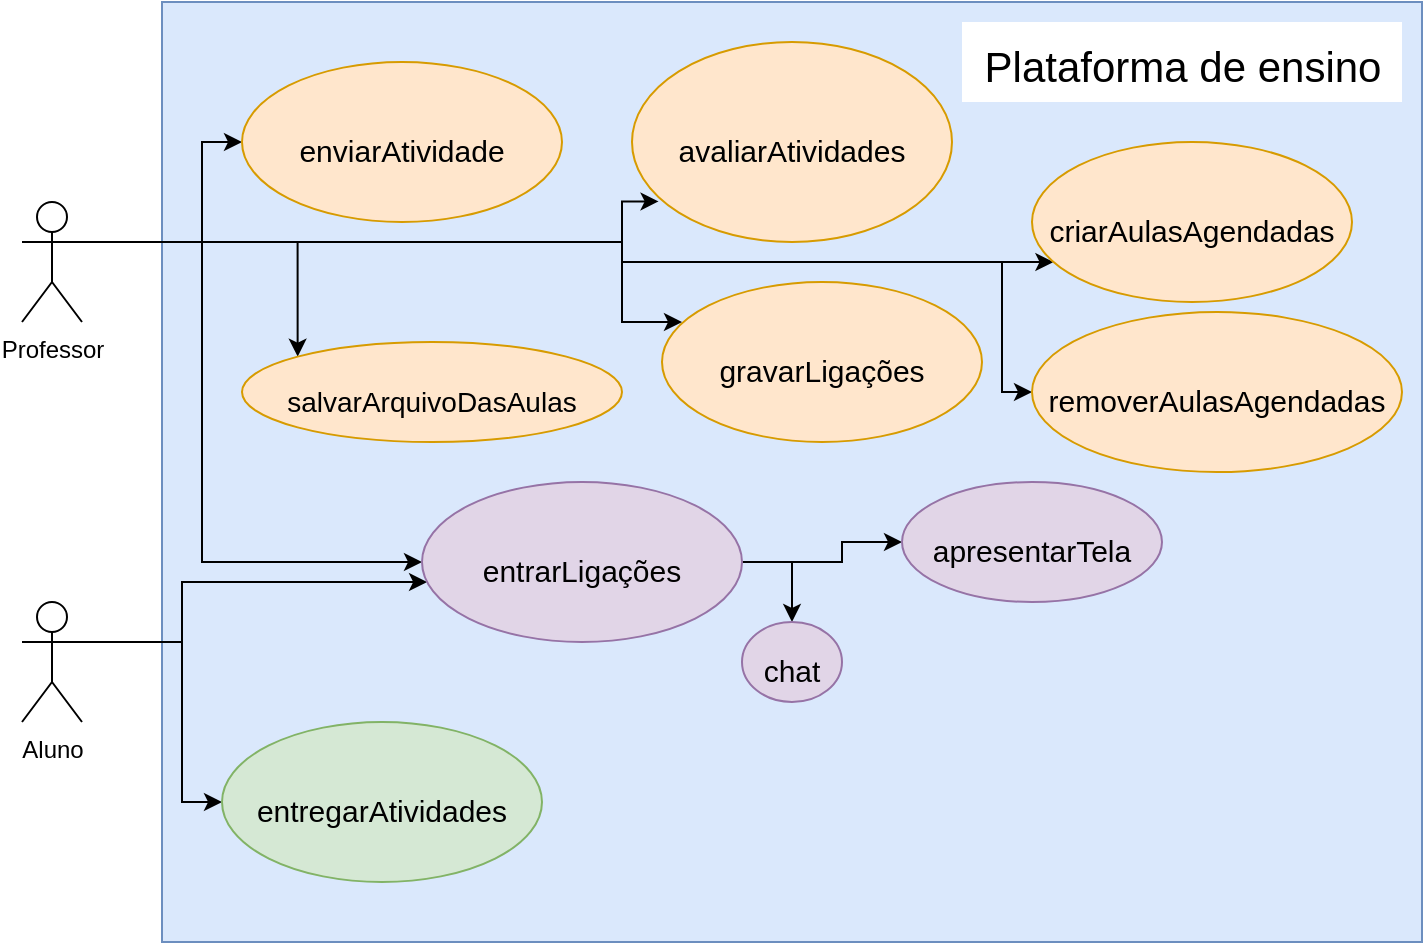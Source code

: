 <mxfile version="16.6.6" type="device" pages="3"><diagram id="QdVoiacZ1sezYQJOndNK" name="Funcional"><mxGraphModel dx="1422" dy="737" grid="1" gridSize="10" guides="1" tooltips="1" connect="1" arrows="1" fold="1" page="1" pageScale="1" pageWidth="827" pageHeight="1169" math="0" shadow="0"><root><mxCell id="YaqdG9Xv7ccHJLzGUwyh-0"/><mxCell id="YaqdG9Xv7ccHJLzGUwyh-1" parent="YaqdG9Xv7ccHJLzGUwyh-0"/><mxCell id="kzTIWtBFM-nFwh_p2AXs-0" value="" style="rounded=0;whiteSpace=wrap;html=1;fillColor=#dae8fc;strokeColor=#6c8ebf;" vertex="1" parent="YaqdG9Xv7ccHJLzGUwyh-1"><mxGeometry x="140" y="20" width="630" height="470" as="geometry"/></mxCell><mxCell id="kzTIWtBFM-nFwh_p2AXs-1" style="edgeStyle=orthogonalEdgeStyle;rounded=0;orthogonalLoop=1;jettySize=auto;html=1;exitX=1;exitY=0.333;exitDx=0;exitDy=0;exitPerimeter=0;fontSize=15;" edge="1" parent="YaqdG9Xv7ccHJLzGUwyh-1" source="kzTIWtBFM-nFwh_p2AXs-7" target="kzTIWtBFM-nFwh_p2AXs-12"><mxGeometry relative="1" as="geometry"><Array as="points"><mxPoint x="160" y="140"/><mxPoint x="160" y="90"/></Array></mxGeometry></mxCell><mxCell id="kzTIWtBFM-nFwh_p2AXs-2" style="edgeStyle=orthogonalEdgeStyle;rounded=0;orthogonalLoop=1;jettySize=auto;html=1;entryX=0;entryY=0;entryDx=0;entryDy=0;fontSize=15;" edge="1" parent="YaqdG9Xv7ccHJLzGUwyh-1" source="kzTIWtBFM-nFwh_p2AXs-7" target="kzTIWtBFM-nFwh_p2AXs-13"><mxGeometry relative="1" as="geometry"><Array as="points"><mxPoint x="208" y="140"/></Array></mxGeometry></mxCell><mxCell id="kzTIWtBFM-nFwh_p2AXs-3" style="edgeStyle=orthogonalEdgeStyle;rounded=0;orthogonalLoop=1;jettySize=auto;html=1;exitX=1;exitY=0.333;exitDx=0;exitDy=0;exitPerimeter=0;fontSize=15;entryX=0.083;entryY=0.797;entryDx=0;entryDy=0;entryPerimeter=0;" edge="1" parent="YaqdG9Xv7ccHJLzGUwyh-1" source="kzTIWtBFM-nFwh_p2AXs-7" target="kzTIWtBFM-nFwh_p2AXs-15"><mxGeometry relative="1" as="geometry"><Array as="points"><mxPoint x="370" y="140"/><mxPoint x="370" y="120"/></Array></mxGeometry></mxCell><mxCell id="kzTIWtBFM-nFwh_p2AXs-4" style="edgeStyle=orthogonalEdgeStyle;rounded=0;orthogonalLoop=1;jettySize=auto;html=1;exitX=1;exitY=0.333;exitDx=0;exitDy=0;exitPerimeter=0;fontSize=15;" edge="1" parent="YaqdG9Xv7ccHJLzGUwyh-1" source="kzTIWtBFM-nFwh_p2AXs-7" target="kzTIWtBFM-nFwh_p2AXs-14"><mxGeometry relative="1" as="geometry"><Array as="points"><mxPoint x="370" y="140"/><mxPoint x="370" y="150"/></Array></mxGeometry></mxCell><mxCell id="kzTIWtBFM-nFwh_p2AXs-5" style="edgeStyle=orthogonalEdgeStyle;rounded=0;orthogonalLoop=1;jettySize=auto;html=1;exitX=1;exitY=0.333;exitDx=0;exitDy=0;exitPerimeter=0;fontSize=15;" edge="1" parent="YaqdG9Xv7ccHJLzGUwyh-1" source="kzTIWtBFM-nFwh_p2AXs-7" target="kzTIWtBFM-nFwh_p2AXs-18"><mxGeometry relative="1" as="geometry"><Array as="points"><mxPoint x="160" y="140"/><mxPoint x="160" y="300"/></Array></mxGeometry></mxCell><mxCell id="kzTIWtBFM-nFwh_p2AXs-6" style="edgeStyle=orthogonalEdgeStyle;rounded=0;orthogonalLoop=1;jettySize=auto;html=1;exitX=1;exitY=0.333;exitDx=0;exitDy=0;exitPerimeter=0;fontSize=15;" edge="1" parent="YaqdG9Xv7ccHJLzGUwyh-1" source="kzTIWtBFM-nFwh_p2AXs-7" target="kzTIWtBFM-nFwh_p2AXs-24"><mxGeometry relative="1" as="geometry"><Array as="points"><mxPoint x="370" y="140"/><mxPoint x="370" y="150"/><mxPoint x="560" y="150"/><mxPoint x="560" y="215"/></Array></mxGeometry></mxCell><mxCell id="kzTIWtBFM-nFwh_p2AXs-7" value="Professor" style="shape=umlActor;verticalLabelPosition=bottom;verticalAlign=top;html=1;outlineConnect=0;" vertex="1" parent="YaqdG9Xv7ccHJLzGUwyh-1"><mxGeometry x="70" y="120" width="30" height="60" as="geometry"/></mxCell><mxCell id="kzTIWtBFM-nFwh_p2AXs-8" value="&lt;font style=&quot;font-size: 21px&quot;&gt;Plataforma de ensino&lt;br&gt;&lt;/font&gt;" style="text;html=1;align=center;verticalAlign=middle;resizable=0;points=[];autosize=1;strokeColor=none;fillColor=default;spacing=3;fontSize=25;" vertex="1" parent="YaqdG9Xv7ccHJLzGUwyh-1"><mxGeometry x="540" y="30" width="220" height="40" as="geometry"/></mxCell><mxCell id="kzTIWtBFM-nFwh_p2AXs-9" style="edgeStyle=orthogonalEdgeStyle;rounded=0;orthogonalLoop=1;jettySize=auto;html=1;exitX=1;exitY=0.333;exitDx=0;exitDy=0;exitPerimeter=0;fontSize=15;" edge="1" parent="YaqdG9Xv7ccHJLzGUwyh-1" source="kzTIWtBFM-nFwh_p2AXs-11" target="kzTIWtBFM-nFwh_p2AXs-19"><mxGeometry relative="1" as="geometry"><Array as="points"><mxPoint x="150" y="340"/><mxPoint x="150" y="420"/></Array></mxGeometry></mxCell><mxCell id="kzTIWtBFM-nFwh_p2AXs-10" style="edgeStyle=orthogonalEdgeStyle;rounded=0;orthogonalLoop=1;jettySize=auto;html=1;exitX=1;exitY=0.333;exitDx=0;exitDy=0;exitPerimeter=0;fontSize=15;" edge="1" parent="YaqdG9Xv7ccHJLzGUwyh-1" source="kzTIWtBFM-nFwh_p2AXs-11" target="kzTIWtBFM-nFwh_p2AXs-18"><mxGeometry relative="1" as="geometry"><Array as="points"><mxPoint x="150" y="340"/><mxPoint x="150" y="310"/></Array></mxGeometry></mxCell><mxCell id="kzTIWtBFM-nFwh_p2AXs-11" value="Aluno" style="shape=umlActor;verticalLabelPosition=bottom;verticalAlign=top;html=1;outlineConnect=0;" vertex="1" parent="YaqdG9Xv7ccHJLzGUwyh-1"><mxGeometry x="70" y="320" width="30" height="60" as="geometry"/></mxCell><mxCell id="kzTIWtBFM-nFwh_p2AXs-12" value="&lt;font style=&quot;line-height: 0.4 ; font-size: 15px&quot;&gt;enviarAtividade&lt;br&gt;&lt;/font&gt;" style="ellipse;whiteSpace=wrap;html=1;fontSize=25;fillColor=#ffe6cc;strokeColor=#d79b00;align=center;" vertex="1" parent="YaqdG9Xv7ccHJLzGUwyh-1"><mxGeometry x="180" y="50" width="160" height="80" as="geometry"/></mxCell><mxCell id="kzTIWtBFM-nFwh_p2AXs-13" value="&lt;font style=&quot;font-size: 14px&quot;&gt;salvarArquivoDasAulas&lt;/font&gt;" style="ellipse;whiteSpace=wrap;html=1;fontSize=25;fillColor=#ffe6cc;strokeColor=#d79b00;" vertex="1" parent="YaqdG9Xv7ccHJLzGUwyh-1"><mxGeometry x="180" y="190" width="190" height="50" as="geometry"/></mxCell><mxCell id="kzTIWtBFM-nFwh_p2AXs-14" value="&lt;font style=&quot;line-height: 0.4 ; font-size: 15px&quot;&gt;criarAulasAgendadas&lt;br&gt;&lt;/font&gt;" style="ellipse;whiteSpace=wrap;html=1;fontSize=25;fillColor=#ffe6cc;strokeColor=#d79b00;align=center;" vertex="1" parent="YaqdG9Xv7ccHJLzGUwyh-1"><mxGeometry x="575" y="90" width="160" height="80" as="geometry"/></mxCell><mxCell id="kzTIWtBFM-nFwh_p2AXs-15" value="&lt;font style=&quot;line-height: 0.4 ; font-size: 15px&quot;&gt;avaliarAtividades&lt;br&gt;&lt;/font&gt;" style="ellipse;whiteSpace=wrap;html=1;fontSize=25;fillColor=#ffe6cc;strokeColor=#d79b00;align=center;" vertex="1" parent="YaqdG9Xv7ccHJLzGUwyh-1"><mxGeometry x="375" y="40" width="160" height="100" as="geometry"/></mxCell><mxCell id="kzTIWtBFM-nFwh_p2AXs-16" style="edgeStyle=orthogonalEdgeStyle;rounded=0;orthogonalLoop=1;jettySize=auto;html=1;fontSize=15;" edge="1" parent="YaqdG9Xv7ccHJLzGUwyh-1" source="kzTIWtBFM-nFwh_p2AXs-18" target="kzTIWtBFM-nFwh_p2AXs-23"><mxGeometry relative="1" as="geometry"><Array as="points"><mxPoint x="480" y="300"/><mxPoint x="480" y="290"/></Array></mxGeometry></mxCell><mxCell id="kzTIWtBFM-nFwh_p2AXs-17" style="edgeStyle=orthogonalEdgeStyle;rounded=0;orthogonalLoop=1;jettySize=auto;html=1;exitX=1;exitY=0.5;exitDx=0;exitDy=0;fontSize=15;" edge="1" parent="YaqdG9Xv7ccHJLzGUwyh-1" source="kzTIWtBFM-nFwh_p2AXs-18" target="kzTIWtBFM-nFwh_p2AXs-20"><mxGeometry relative="1" as="geometry"/></mxCell><mxCell id="kzTIWtBFM-nFwh_p2AXs-18" value="&lt;font style=&quot;line-height: 0.4 ; font-size: 15px&quot;&gt;entrarLigações&lt;br&gt;&lt;/font&gt;" style="ellipse;whiteSpace=wrap;html=1;fontSize=25;fillColor=#e1d5e7;strokeColor=#9673a6;align=center;" vertex="1" parent="YaqdG9Xv7ccHJLzGUwyh-1"><mxGeometry x="270" y="260" width="160" height="80" as="geometry"/></mxCell><mxCell id="kzTIWtBFM-nFwh_p2AXs-19" value="&lt;font style=&quot;line-height: 0.4 ; font-size: 15px&quot;&gt;entregarAtividades&lt;br&gt;&lt;/font&gt;" style="ellipse;whiteSpace=wrap;html=1;fontSize=25;fillColor=#d5e8d4;strokeColor=#82b366;align=center;" vertex="1" parent="YaqdG9Xv7ccHJLzGUwyh-1"><mxGeometry x="170" y="380" width="160" height="80" as="geometry"/></mxCell><mxCell id="kzTIWtBFM-nFwh_p2AXs-20" value="&lt;font style=&quot;line-height: 0.4 ; font-size: 15px&quot;&gt;chat&lt;br&gt;&lt;/font&gt;" style="ellipse;whiteSpace=wrap;html=1;fontSize=25;fillColor=#e1d5e7;strokeColor=#9673a6;align=center;" vertex="1" parent="YaqdG9Xv7ccHJLzGUwyh-1"><mxGeometry x="430" y="330" width="50" height="40" as="geometry"/></mxCell><mxCell id="kzTIWtBFM-nFwh_p2AXs-21" value="&lt;font style=&quot;line-height: 0.4 ; font-size: 15px&quot;&gt;gravarLigações&lt;br&gt;&lt;/font&gt;" style="ellipse;whiteSpace=wrap;html=1;fontSize=25;fillColor=#ffe6cc;strokeColor=#d79b00;align=center;" vertex="1" parent="YaqdG9Xv7ccHJLzGUwyh-1"><mxGeometry x="390" y="160" width="160" height="80" as="geometry"/></mxCell><mxCell id="kzTIWtBFM-nFwh_p2AXs-22" style="edgeStyle=orthogonalEdgeStyle;rounded=0;orthogonalLoop=1;jettySize=auto;html=1;exitX=1;exitY=0.333;exitDx=0;exitDy=0;exitPerimeter=0;fontSize=15;" edge="1" parent="YaqdG9Xv7ccHJLzGUwyh-1" source="kzTIWtBFM-nFwh_p2AXs-7"><mxGeometry relative="1" as="geometry"><mxPoint x="400" y="180" as="targetPoint"/><Array as="points"><mxPoint x="370" y="140"/><mxPoint x="370" y="180"/></Array></mxGeometry></mxCell><mxCell id="kzTIWtBFM-nFwh_p2AXs-23" value="&lt;font style=&quot;line-height: 0.4 ; font-size: 15px&quot;&gt;apresentarTela&lt;br&gt;&lt;/font&gt;" style="ellipse;whiteSpace=wrap;html=1;fontSize=25;fillColor=#e1d5e7;strokeColor=#9673a6;align=center;" vertex="1" parent="YaqdG9Xv7ccHJLzGUwyh-1"><mxGeometry x="510" y="260" width="130" height="60" as="geometry"/></mxCell><mxCell id="kzTIWtBFM-nFwh_p2AXs-24" value="&lt;font style=&quot;line-height: 0.4 ; font-size: 15px&quot;&gt;removerAulasAgendadas&lt;br&gt;&lt;/font&gt;" style="ellipse;whiteSpace=wrap;html=1;fontSize=25;fillColor=#ffe6cc;strokeColor=#d79b00;align=center;" vertex="1" parent="YaqdG9Xv7ccHJLzGUwyh-1"><mxGeometry x="575" y="175" width="185" height="80" as="geometry"/></mxCell></root></mxGraphModel></diagram><diagram id="aqANZGMihhU-wTrffGFm" name="Não-funcional"><mxGraphModel dx="1422" dy="737" grid="1" gridSize="10" guides="1" tooltips="1" connect="1" arrows="1" fold="1" page="1" pageScale="1" pageWidth="827" pageHeight="1169" math="0" shadow="0"><root><mxCell id="0"/><mxCell id="1" parent="0"/><mxCell id="XsdyTwiWfqBEeuMrQbrG-260" value="" style="ellipse;whiteSpace=wrap;html=1;fontSize=14;fillColor=#000000;" parent="1" vertex="1"><mxGeometry height="20" as="geometry"/></mxCell><mxCell id="XsdyTwiWfqBEeuMrQbrG-350" value="" style="group" parent="1" vertex="1" connectable="0"><mxGeometry x="100" y="72" width="280" height="610" as="geometry"/></mxCell><mxCell id="XsdyTwiWfqBEeuMrQbrG-285" value="" style="rounded=0;whiteSpace=wrap;html=1;labelBackgroundColor=#66FF66;fontSize=12;fillColor=#dae8fc;strokeColor=#6c8ebf;" parent="XsdyTwiWfqBEeuMrQbrG-350" vertex="1"><mxGeometry y="120" width="280" height="490" as="geometry"/></mxCell><mxCell id="XsdyTwiWfqBEeuMrQbrG-290" value="" style="group" parent="XsdyTwiWfqBEeuMrQbrG-350" vertex="1" connectable="0"><mxGeometry x="10" y="185" width="70" height="70" as="geometry"/></mxCell><mxCell id="XsdyTwiWfqBEeuMrQbrG-288" value="" style="rounded=0;whiteSpace=wrap;html=1;fontSize=21;strokeWidth=0;" parent="XsdyTwiWfqBEeuMrQbrG-290" vertex="1"><mxGeometry width="70" height="70" as="geometry"/></mxCell><mxCell id="XsdyTwiWfqBEeuMrQbrG-289" value="" style="shape=actor;whiteSpace=wrap;html=1;fontSize=21;fontColor=#FFFFFF;strokeColor=#000000;strokeWidth=2;fillColor=#FFFFFF;" parent="XsdyTwiWfqBEeuMrQbrG-290" vertex="1"><mxGeometry x="11.667" y="11.667" width="46.667" height="46.667" as="geometry"/></mxCell><mxCell id="XsdyTwiWfqBEeuMrQbrG-294" value="" style="line;strokeWidth=2;html=1;fontSize=21;fontColor=#FFFFFF;fillColor=default;" parent="XsdyTwiWfqBEeuMrQbrG-350" vertex="1"><mxGeometry x="10" y="260" width="260" height="10" as="geometry"/></mxCell><mxCell id="XsdyTwiWfqBEeuMrQbrG-295" value="" style="group" parent="XsdyTwiWfqBEeuMrQbrG-350" vertex="1" connectable="0"><mxGeometry x="90" y="185" width="80" height="69.64" as="geometry"/></mxCell><mxCell id="XsdyTwiWfqBEeuMrQbrG-291" value="&lt;font color=&quot;#000000&quot; style=&quot;font-size: 26px&quot;&gt;Nome&lt;/font&gt;" style="text;html=1;align=left;verticalAlign=middle;resizable=0;points=[];autosize=1;strokeColor=none;fillColor=none;fontSize=21;fontColor=#FFFFFF;" parent="XsdyTwiWfqBEeuMrQbrG-295" vertex="1"><mxGeometry width="80" height="30" as="geometry"/></mxCell><mxCell id="XsdyTwiWfqBEeuMrQbrG-292" value="&lt;font style=&quot;font-size: 12px&quot; color=&quot;#0066ff&quot;&gt;&lt;u&gt;Editar Perfil&lt;/u&gt;&lt;/font&gt;" style="text;html=1;align=left;verticalAlign=middle;resizable=0;points=[];autosize=1;strokeColor=none;fillColor=none;fontSize=21;fontColor=#FFFFFF;" parent="XsdyTwiWfqBEeuMrQbrG-295" vertex="1"><mxGeometry y="19.64" width="80" height="30" as="geometry"/></mxCell><mxCell id="XsdyTwiWfqBEeuMrQbrG-293" value="&lt;font style=&quot;font-size: 12px&quot; color=&quot;#0066ff&quot;&gt;&lt;u&gt;Sair&lt;/u&gt;&lt;/font&gt;" style="text;html=1;align=left;verticalAlign=middle;resizable=0;points=[];autosize=1;strokeColor=none;fillColor=none;fontSize=21;fontColor=#FFFFFF;" parent="XsdyTwiWfqBEeuMrQbrG-295" vertex="1"><mxGeometry y="39.64" width="40" height="30" as="geometry"/></mxCell><mxCell id="XsdyTwiWfqBEeuMrQbrG-296" value="" style="rounded=0;whiteSpace=wrap;html=1;labelBackgroundColor=#66FF66;fontSize=12;fillColor=#cce5ff;strokeColor=#36393d;" parent="XsdyTwiWfqBEeuMrQbrG-350" vertex="1"><mxGeometry y="120" width="280" height="50" as="geometry"/></mxCell><mxCell id="XsdyTwiWfqBEeuMrQbrG-297" value="&lt;font color=&quot;#000000&quot;&gt;Plataforma de ensino&lt;br&gt;&lt;/font&gt;" style="text;html=1;align=left;verticalAlign=middle;resizable=0;points=[];autosize=1;strokeColor=none;fillColor=none;fontSize=21;fontColor=#FFFFFF;" parent="XsdyTwiWfqBEeuMrQbrG-350" vertex="1"><mxGeometry x="20" y="129.65" width="210" height="30" as="geometry"/></mxCell><mxCell id="XsdyTwiWfqBEeuMrQbrG-299" value="&lt;font color=&quot;#000000&quot; style=&quot;font-size: 17px&quot;&gt;Equipes abertas recentemente&lt;/font&gt;" style="text;html=1;align=left;verticalAlign=middle;resizable=0;points=[];autosize=1;strokeColor=none;fillColor=none;fontSize=21;fontColor=#FFFFFF;" parent="XsdyTwiWfqBEeuMrQbrG-350" vertex="1"><mxGeometry x="10" y="270" width="250" height="30" as="geometry"/></mxCell><mxCell id="XsdyTwiWfqBEeuMrQbrG-304" value="" style="rounded=0;whiteSpace=wrap;html=1;fontSize=21;fontColor=#000000;strokeColor=#000000;strokeWidth=0;fillColor=default;" parent="XsdyTwiWfqBEeuMrQbrG-350" vertex="1"><mxGeometry x="12.5" y="305" width="35" height="35" as="geometry"/></mxCell><mxCell id="XsdyTwiWfqBEeuMrQbrG-305" value="&lt;font color=&quot;#000000&quot; style=&quot;font-size: 16px&quot;&gt;Matéria 1&lt;br&gt;&lt;/font&gt;" style="text;html=1;align=left;verticalAlign=middle;resizable=0;points=[];autosize=1;strokeColor=none;fillColor=none;fontSize=21;fontColor=#FFFFFF;" parent="XsdyTwiWfqBEeuMrQbrG-350" vertex="1"><mxGeometry x="60" y="305" width="80" height="30" as="geometry"/></mxCell><mxCell id="XsdyTwiWfqBEeuMrQbrG-312" value="" style="group" parent="XsdyTwiWfqBEeuMrQbrG-350" vertex="1" connectable="0"><mxGeometry x="171" y="184.5" width="69" height="30" as="geometry"/></mxCell><mxCell id="XsdyTwiWfqBEeuMrQbrG-310" value="" style="ellipse;whiteSpace=wrap;html=1;aspect=fixed;labelBackgroundColor=#66FF66;fontSize=17;fontColor=#0066FF;fillColor=#00CC00;strokeColor=none;" parent="XsdyTwiWfqBEeuMrQbrG-312" vertex="1"><mxGeometry y="16.5" width="5" height="5" as="geometry"/></mxCell><mxCell id="XsdyTwiWfqBEeuMrQbrG-311" value="&lt;font style=&quot;font-size: 16px&quot;&gt;&lt;font color=&quot;#00cc00&quot;&gt;online&lt;/font&gt;&lt;br&gt;&lt;/font&gt;" style="text;html=1;align=left;verticalAlign=middle;resizable=0;points=[];autosize=1;strokeColor=none;fillColor=none;fontSize=21;fontColor=#FFFFFF;" parent="XsdyTwiWfqBEeuMrQbrG-312" vertex="1"><mxGeometry x="9" width="60" height="30" as="geometry"/></mxCell><mxCell id="XsdyTwiWfqBEeuMrQbrG-314" value="" style="group" parent="XsdyTwiWfqBEeuMrQbrG-350" vertex="1" connectable="0"><mxGeometry x="155" width="69" height="30" as="geometry"/></mxCell><mxCell id="XsdyTwiWfqBEeuMrQbrG-315" value="" style="ellipse;whiteSpace=wrap;html=1;aspect=fixed;labelBackgroundColor=#66FF66;fontSize=17;fontColor=#0066FF;fillColor=#00CC00;strokeColor=none;" parent="XsdyTwiWfqBEeuMrQbrG-314" vertex="1"><mxGeometry y="4.5" width="5" height="5" as="geometry"/></mxCell><mxCell id="XsdyTwiWfqBEeuMrQbrG-316" value="&lt;font style=&quot;font-size: 16px&quot;&gt;&lt;font color=&quot;#00cc00&quot;&gt;online&lt;/font&gt;&lt;br&gt;&lt;/font&gt;" style="text;html=1;align=left;verticalAlign=middle;resizable=0;points=[];autosize=1;strokeColor=none;fillColor=none;fontSize=21;fontColor=#FFFFFF;" parent="XsdyTwiWfqBEeuMrQbrG-314" vertex="1"><mxGeometry x="9" y="-12" width="60" height="30" as="geometry"/></mxCell><mxCell id="XsdyTwiWfqBEeuMrQbrG-318" value="" style="ellipse;whiteSpace=wrap;html=1;aspect=fixed;labelBackgroundColor=#66FF66;fontSize=17;fontColor=#0066FF;fillColor=#FF8000;strokeColor=none;" parent="XsdyTwiWfqBEeuMrQbrG-350" vertex="1"><mxGeometry x="156" y="24.5" width="5" height="5" as="geometry"/></mxCell><mxCell id="XsdyTwiWfqBEeuMrQbrG-319" value="&lt;font style=&quot;font-size: 16px&quot;&gt;&lt;font color=&quot;#ff8000&quot;&gt;ausente&lt;/font&gt;&lt;br&gt;&lt;/font&gt;" style="text;html=1;align=left;verticalAlign=middle;resizable=0;points=[];autosize=1;strokeColor=none;fillColor=none;fontSize=21;fontColor=#FFFFFF;" parent="XsdyTwiWfqBEeuMrQbrG-350" vertex="1"><mxGeometry x="165" y="8" width="70" height="30" as="geometry"/></mxCell><mxCell id="XsdyTwiWfqBEeuMrQbrG-320" value="&lt;font style=&quot;font-size: 16px&quot;&gt;&lt;font color=&quot;#ff0000&quot;&gt;ocupado&lt;/font&gt;&lt;br&gt;&lt;/font&gt;" style="text;html=1;align=left;verticalAlign=middle;resizable=0;points=[];autosize=1;strokeColor=none;fillColor=none;fontSize=21;fontColor=#FFFFFF;" parent="XsdyTwiWfqBEeuMrQbrG-350" vertex="1"><mxGeometry x="165" y="29.5" width="80" height="30" as="geometry"/></mxCell><mxCell id="XsdyTwiWfqBEeuMrQbrG-321" value="" style="ellipse;whiteSpace=wrap;html=1;aspect=fixed;labelBackgroundColor=#66FF66;fontSize=17;fontColor=#0066FF;fillColor=#FF0000;strokeColor=none;" parent="XsdyTwiWfqBEeuMrQbrG-350" vertex="1"><mxGeometry x="156" y="45.5" width="5" height="5" as="geometry"/></mxCell><mxCell id="XsdyTwiWfqBEeuMrQbrG-322" value="&lt;font style=&quot;font-size: 16px&quot;&gt;&lt;font color=&quot;#4d4d4d&quot;&gt;offline&lt;/font&gt;&lt;br&gt;&lt;/font&gt;" style="text;html=1;align=left;verticalAlign=middle;resizable=0;points=[];autosize=1;strokeColor=none;fillColor=none;fontSize=21;fontColor=#FFFFFF;" parent="XsdyTwiWfqBEeuMrQbrG-350" vertex="1"><mxGeometry x="165" y="51.5" width="60" height="30" as="geometry"/></mxCell><mxCell id="XsdyTwiWfqBEeuMrQbrG-323" value="" style="ellipse;whiteSpace=wrap;html=1;aspect=fixed;labelBackgroundColor=#66FF66;fontSize=17;fontColor=#0066FF;fillColor=#4D4D4D;strokeColor=none;" parent="XsdyTwiWfqBEeuMrQbrG-350" vertex="1"><mxGeometry x="156" y="67.5" width="5" height="5" as="geometry"/></mxCell><mxCell id="XsdyTwiWfqBEeuMrQbrG-325" value="" style="rounded=0;whiteSpace=wrap;html=1;fontSize=21;fontColor=#000000;strokeColor=#000000;strokeWidth=0;fillColor=default;" parent="XsdyTwiWfqBEeuMrQbrG-350" vertex="1"><mxGeometry x="12.5" y="347.5" width="35" height="35" as="geometry"/></mxCell><mxCell id="XsdyTwiWfqBEeuMrQbrG-326" value="&lt;font color=&quot;#000000&quot; style=&quot;font-size: 16px&quot;&gt;Matéria 2&lt;br&gt;&lt;/font&gt;" style="text;html=1;align=left;verticalAlign=middle;resizable=0;points=[];autosize=1;strokeColor=none;fillColor=none;fontSize=21;fontColor=#FFFFFF;" parent="XsdyTwiWfqBEeuMrQbrG-350" vertex="1"><mxGeometry x="60" y="347.5" width="80" height="30" as="geometry"/></mxCell><mxCell id="XsdyTwiWfqBEeuMrQbrG-327" value="" style="rounded=0;whiteSpace=wrap;html=1;fontSize=21;fontColor=#000000;strokeColor=#000000;strokeWidth=0;fillColor=default;" parent="XsdyTwiWfqBEeuMrQbrG-350" vertex="1"><mxGeometry x="12.5" y="390" width="35" height="35" as="geometry"/></mxCell><mxCell id="XsdyTwiWfqBEeuMrQbrG-328" value="&lt;font color=&quot;#000000&quot; style=&quot;font-size: 16px&quot;&gt;Matéria 3&lt;br&gt;&lt;/font&gt;" style="text;html=1;align=left;verticalAlign=middle;resizable=0;points=[];autosize=1;strokeColor=none;fillColor=none;fontSize=21;fontColor=#FFFFFF;" parent="XsdyTwiWfqBEeuMrQbrG-350" vertex="1"><mxGeometry x="60" y="390" width="80" height="30" as="geometry"/></mxCell><mxCell id="XsdyTwiWfqBEeuMrQbrG-329" value="" style="line;strokeWidth=2;html=1;fontSize=21;fontColor=#FFFFFF;fillColor=default;" parent="XsdyTwiWfqBEeuMrQbrG-350" vertex="1"><mxGeometry x="12.5" y="433.75" width="260" height="10" as="geometry"/></mxCell><mxCell id="XsdyTwiWfqBEeuMrQbrG-330" value="&lt;font color=&quot;#000000&quot; style=&quot;font-size: 17px&quot;&gt;Professores&lt;/font&gt;" style="text;html=1;align=left;verticalAlign=middle;resizable=0;points=[];autosize=1;strokeColor=none;fillColor=none;fontSize=21;fontColor=#FFFFFF;" parent="XsdyTwiWfqBEeuMrQbrG-350" vertex="1"><mxGeometry x="12.5" y="439.75" width="110" height="30" as="geometry"/></mxCell><mxCell id="XsdyTwiWfqBEeuMrQbrG-331" value="" style="rounded=0;whiteSpace=wrap;html=1;fontSize=21;fontColor=#000000;strokeColor=#000000;strokeWidth=0;fillColor=default;" parent="XsdyTwiWfqBEeuMrQbrG-350" vertex="1"><mxGeometry x="12.5" y="471.75" width="35" height="35" as="geometry"/></mxCell><mxCell id="XsdyTwiWfqBEeuMrQbrG-332" value="&lt;font color=&quot;#000000&quot; style=&quot;font-size: 16px&quot;&gt;Professor&lt;br&gt;&lt;/font&gt;" style="text;html=1;align=left;verticalAlign=middle;resizable=0;points=[];autosize=1;strokeColor=none;fillColor=none;fontSize=21;fontColor=#FFFFFF;" parent="XsdyTwiWfqBEeuMrQbrG-350" vertex="1"><mxGeometry x="60" y="471.75" width="80" height="30" as="geometry"/></mxCell><mxCell id="XsdyTwiWfqBEeuMrQbrG-333" value="" style="line;strokeWidth=2;html=1;fontSize=21;fontColor=#FFFFFF;fillColor=default;" parent="XsdyTwiWfqBEeuMrQbrG-350" vertex="1"><mxGeometry x="12.5" y="513" width="260" height="10" as="geometry"/></mxCell><mxCell id="XsdyTwiWfqBEeuMrQbrG-334" value="&lt;font color=&quot;#000000&quot; style=&quot;font-size: 17px&quot;&gt;Alunos&lt;/font&gt;" style="text;html=1;align=left;verticalAlign=middle;resizable=0;points=[];autosize=1;strokeColor=none;fillColor=none;fontSize=21;fontColor=#FFFFFF;" parent="XsdyTwiWfqBEeuMrQbrG-350" vertex="1"><mxGeometry x="12.5" y="519" width="70" height="30" as="geometry"/></mxCell><mxCell id="XsdyTwiWfqBEeuMrQbrG-335" value="" style="rounded=0;whiteSpace=wrap;html=1;fontSize=21;fontColor=#000000;strokeColor=#000000;strokeWidth=0;fillColor=default;" parent="XsdyTwiWfqBEeuMrQbrG-350" vertex="1"><mxGeometry x="12.5" y="551" width="35" height="35" as="geometry"/></mxCell><mxCell id="XsdyTwiWfqBEeuMrQbrG-336" value="&lt;font color=&quot;#000000&quot; style=&quot;font-size: 16px&quot;&gt;Aluno 1&lt;br&gt;&lt;/font&gt;" style="text;html=1;align=left;verticalAlign=middle;resizable=0;points=[];autosize=1;strokeColor=none;fillColor=none;fontSize=21;fontColor=#FFFFFF;" parent="XsdyTwiWfqBEeuMrQbrG-350" vertex="1"><mxGeometry x="60" y="551" width="70" height="30" as="geometry"/></mxCell><mxCell id="XsdyTwiWfqBEeuMrQbrG-337" value="" style="shape=actor;whiteSpace=wrap;html=1;fontSize=21;fontColor=#FFFFFF;strokeColor=#000000;strokeWidth=2;fillColor=#FFFFFF;" parent="XsdyTwiWfqBEeuMrQbrG-350" vertex="1"><mxGeometry x="18.33" y="477.17" width="23.33" height="23.33" as="geometry"/></mxCell><mxCell id="XsdyTwiWfqBEeuMrQbrG-338" value="" style="shape=actor;whiteSpace=wrap;html=1;fontSize=21;fontColor=#FFFFFF;strokeColor=#000000;strokeWidth=2;fillColor=#FFFFFF;" parent="XsdyTwiWfqBEeuMrQbrG-350" vertex="1"><mxGeometry x="18.33" y="557.67" width="23.33" height="23.33" as="geometry"/></mxCell><mxCell id="XsdyTwiWfqBEeuMrQbrG-355" value="&lt;font style=&quot;font-size: 14px&quot;&gt;#1&lt;/font&gt;" style="text;html=1;align=center;verticalAlign=middle;resizable=0;points=[];autosize=1;strokeColor=none;fillColor=none;fontSize=8;fontColor=#000000;" parent="XsdyTwiWfqBEeuMrQbrG-350" vertex="1"><mxGeometry x="30" y="98" width="30" height="20" as="geometry"/></mxCell><mxCell id="XsdyTwiWfqBEeuMrQbrG-359" value="&lt;font style=&quot;font-size: 14px&quot;&gt;#3&lt;/font&gt;" style="text;html=1;align=center;verticalAlign=middle;resizable=0;points=[];autosize=1;strokeColor=none;fillColor=none;fontSize=8;fontColor=#000000;" parent="XsdyTwiWfqBEeuMrQbrG-350" vertex="1"><mxGeometry y="98" width="30" height="20" as="geometry"/></mxCell><mxCell id="XsdyTwiWfqBEeuMrQbrG-362" value="&lt;font style=&quot;font-size: 14px&quot;&gt;#6&lt;/font&gt;" style="text;html=1;align=center;verticalAlign=middle;resizable=0;points=[];autosize=1;strokeColor=none;fillColor=none;fontSize=8;fontColor=#000000;" parent="XsdyTwiWfqBEeuMrQbrG-350" vertex="1"><mxGeometry x="60" y="98" width="30" height="20" as="geometry"/></mxCell><mxCell id="XsdyTwiWfqBEeuMrQbrG-352" value="" style="group" parent="1" vertex="1" connectable="0"><mxGeometry x="100" y="730" width="880.5" height="490" as="geometry"/></mxCell><mxCell id="XsdyTwiWfqBEeuMrQbrG-30" value="" style="rounded=0;whiteSpace=wrap;html=1;fontSize=21;fillColor=#f5f5f5;strokeColor=#666666;fontColor=#333333;" parent="XsdyTwiWfqBEeuMrQbrG-352" vertex="1"><mxGeometry width="740" height="490" as="geometry"/></mxCell><mxCell id="XsdyTwiWfqBEeuMrQbrG-31" value="" style="rounded=0;whiteSpace=wrap;html=1;fontSize=21;fillColor=#dae8fc;strokeColor=#6c8ebf;" parent="XsdyTwiWfqBEeuMrQbrG-352" vertex="1"><mxGeometry width="740" height="50" as="geometry"/></mxCell><mxCell id="XsdyTwiWfqBEeuMrQbrG-32" value="" style="sketch=0;html=1;aspect=fixed;shadow=0;align=center;verticalAlign=top;shape=mxgraph.gcp2.search;fontSize=21;strokeColor=#000000;strokeWidth=0;fillColor=#000000;" parent="XsdyTwiWfqBEeuMrQbrG-352" vertex="1"><mxGeometry x="700" y="10.36" width="29" height="29.29" as="geometry"/></mxCell><mxCell id="XsdyTwiWfqBEeuMrQbrG-33" value="" style="line;strokeWidth=2;html=1;fontSize=21;fontColor=#FFFFFF;fillColor=default;" parent="XsdyTwiWfqBEeuMrQbrG-352" vertex="1"><mxGeometry x="40" y="140" width="650" height="10" as="geometry"/></mxCell><mxCell id="XsdyTwiWfqBEeuMrQbrG-37" value="" style="group;fontColor=#FFFFFF;" parent="XsdyTwiWfqBEeuMrQbrG-352" vertex="1" connectable="0"><mxGeometry x="20" y="10" width="30" height="29.65" as="geometry"/></mxCell><mxCell id="XsdyTwiWfqBEeuMrQbrG-38" value="" style="line;strokeWidth=5;html=1;fontSize=17;fontColor=#000000;fillColor=default;" parent="XsdyTwiWfqBEeuMrQbrG-37" vertex="1"><mxGeometry width="30" height="10" as="geometry"/></mxCell><mxCell id="XsdyTwiWfqBEeuMrQbrG-39" value="" style="line;strokeWidth=5;html=1;fontSize=17;fontColor=#000000;fillColor=default;" parent="XsdyTwiWfqBEeuMrQbrG-37" vertex="1"><mxGeometry y="10" width="30" height="10" as="geometry"/></mxCell><mxCell id="XsdyTwiWfqBEeuMrQbrG-40" value="" style="line;strokeWidth=5;html=1;fontSize=17;fontColor=#000000;fillColor=default;" parent="XsdyTwiWfqBEeuMrQbrG-37" vertex="1"><mxGeometry y="19.65" width="30" height="10" as="geometry"/></mxCell><mxCell id="XsdyTwiWfqBEeuMrQbrG-41" value="" style="rounded=0;whiteSpace=wrap;html=1;fontSize=17;fontColor=#FFFFFF;strokeColor=#000000;strokeWidth=0;fillColor=#FFFFFF;" parent="XsdyTwiWfqBEeuMrQbrG-352" vertex="1"><mxGeometry x="510" y="9.65" width="175" height="30" as="geometry"/></mxCell><mxCell id="XsdyTwiWfqBEeuMrQbrG-42" value="&lt;span style=&quot;color: rgb(0 , 0 , 0) ; font-size: 16px&quot;&gt;Matéria 1&lt;/span&gt;" style="text;html=1;align=left;verticalAlign=middle;resizable=0;points=[];autosize=1;strokeColor=none;fillColor=none;fontSize=21;fontColor=#FFFFFF;" parent="XsdyTwiWfqBEeuMrQbrG-352" vertex="1"><mxGeometry x="109.25" y="90" width="80" height="30" as="geometry"/></mxCell><mxCell id="XsdyTwiWfqBEeuMrQbrG-43" value="" style="rounded=0;whiteSpace=wrap;html=1;fontSize=21;fontColor=#000000;strokeColor=#000000;strokeWidth=0;fillColor=default;" parent="XsdyTwiWfqBEeuMrQbrG-352" vertex="1"><mxGeometry x="48" y="80" width="52" height="50" as="geometry"/></mxCell><mxCell id="XsdyTwiWfqBEeuMrQbrG-45" value="" style="rounded=0;whiteSpace=wrap;html=1;fontSize=21;fontColor=#FFFFFF;strokeColor=#000000;strokeWidth=0;fillColor=#FFFFFF;" parent="XsdyTwiWfqBEeuMrQbrG-352" vertex="1"><mxGeometry x="40" y="160" width="650.5" height="120" as="geometry"/></mxCell><mxCell id="XsdyTwiWfqBEeuMrQbrG-46" value="" style="rounded=0;whiteSpace=wrap;html=1;fontSize=21;fontColor=#FFFFFF;strokeColor=#000000;strokeWidth=0;fillColor=#FFFFFF;" parent="XsdyTwiWfqBEeuMrQbrG-352" vertex="1"><mxGeometry x="40" y="300" width="647.5" height="110" as="geometry"/></mxCell><mxCell id="XsdyTwiWfqBEeuMrQbrG-47" value="" style="rounded=0;whiteSpace=wrap;html=1;fontSize=21;fontColor=#FFFFFF;strokeColor=#000000;strokeWidth=0;fillColor=#FFFFFF;" parent="XsdyTwiWfqBEeuMrQbrG-352" vertex="1"><mxGeometry x="720" y="50" width="20" height="440" as="geometry"/></mxCell><mxCell id="XsdyTwiWfqBEeuMrQbrG-48" value="" style="rounded=0;whiteSpace=wrap;html=1;fontSize=21;fontColor=#333333;strokeColor=#666666;strokeWidth=0;fillColor=#f5f5f5;" parent="XsdyTwiWfqBEeuMrQbrG-352" vertex="1"><mxGeometry x="720" y="50" width="20" height="40" as="geometry"/></mxCell><mxCell id="XsdyTwiWfqBEeuMrQbrG-49" value="&lt;font color=&quot;#000000&quot; style=&quot;font-size: 10px&quot;&gt;Professor&lt;/font&gt;" style="text;html=1;align=left;verticalAlign=middle;resizable=0;points=[];autosize=1;strokeColor=none;fillColor=none;fontSize=21;fontColor=#FFFFFF;" parent="XsdyTwiWfqBEeuMrQbrG-352" vertex="1"><mxGeometry x="85" y="160" width="60" height="30" as="geometry"/></mxCell><mxCell id="XsdyTwiWfqBEeuMrQbrG-50" value="" style="rounded=0;whiteSpace=wrap;html=1;labelBackgroundColor=#FFFFFF;fontSize=9;fontColor=#000000;strokeColor=#000000;strokeWidth=0;fillColor=#B3B3B3;" parent="XsdyTwiWfqBEeuMrQbrG-352" vertex="1"><mxGeometry x="90" y="200" width="570.5" height="30" as="geometry"/></mxCell><mxCell id="XsdyTwiWfqBEeuMrQbrG-52" value="&lt;font color=&quot;#000000&quot; style=&quot;font-size: 17px&quot;&gt;Atividade&lt;/font&gt;" style="text;html=1;align=left;verticalAlign=middle;resizable=0;points=[];autosize=1;strokeColor=none;fillColor=none;fontSize=21;fontColor=#FFFFFF;" parent="XsdyTwiWfqBEeuMrQbrG-352" vertex="1"><mxGeometry x="103" y="313.75" width="90" height="30" as="geometry"/></mxCell><mxCell id="XsdyTwiWfqBEeuMrQbrG-53" value="&lt;font color=&quot;#000000&quot; style=&quot;font-size: 10px&quot;&gt;Vence em x dias&lt;/font&gt;" style="text;html=1;align=left;verticalAlign=middle;resizable=0;points=[];autosize=1;strokeColor=none;fillColor=none;fontSize=21;fontColor=#FFFFFF;" parent="XsdyTwiWfqBEeuMrQbrG-352" vertex="1"><mxGeometry x="104.75" y="330" width="90" height="30" as="geometry"/></mxCell><mxCell id="XsdyTwiWfqBEeuMrQbrG-54" value="&lt;font color=&quot;#000000&quot; style=&quot;font-size: 10px&quot;&gt;0/10 pontos&lt;/font&gt;" style="text;html=1;align=left;verticalAlign=middle;resizable=0;points=[];autosize=1;strokeColor=none;fillColor=none;fontSize=21;fontColor=#FFFFFF;" parent="XsdyTwiWfqBEeuMrQbrG-352" vertex="1"><mxGeometry x="618" y="300" width="70" height="30" as="geometry"/></mxCell><mxCell id="XsdyTwiWfqBEeuMrQbrG-60" value="" style="group" parent="XsdyTwiWfqBEeuMrQbrG-352" vertex="1" connectable="0"><mxGeometry x="50" y="170" width="30" height="30" as="geometry"/></mxCell><mxCell id="XsdyTwiWfqBEeuMrQbrG-96" value="" style="group" parent="XsdyTwiWfqBEeuMrQbrG-60" vertex="1" connectable="0"><mxGeometry width="30" height="30" as="geometry"/></mxCell><mxCell id="XsdyTwiWfqBEeuMrQbrG-61" value="" style="rounded=0;whiteSpace=wrap;html=1;fontSize=21;strokeColor=#6c8ebf;strokeWidth=0;fillColor=#dae8fc;" parent="XsdyTwiWfqBEeuMrQbrG-96" vertex="1"><mxGeometry width="30" height="30" as="geometry"/></mxCell><mxCell id="XsdyTwiWfqBEeuMrQbrG-62" value="" style="shape=actor;whiteSpace=wrap;html=1;fontSize=21;fontColor=#FFFFFF;strokeColor=#000000;strokeWidth=2;fillColor=#FFFFFF;" parent="XsdyTwiWfqBEeuMrQbrG-96" vertex="1"><mxGeometry x="5" y="5" width="20" height="20" as="geometry"/></mxCell><mxCell id="XsdyTwiWfqBEeuMrQbrG-63" value="" style="group" parent="XsdyTwiWfqBEeuMrQbrG-352" vertex="1" connectable="0"><mxGeometry x="51.25" y="381" width="20" height="20" as="geometry"/></mxCell><mxCell id="XsdyTwiWfqBEeuMrQbrG-64" value="" style="rounded=0;whiteSpace=wrap;html=1;fontSize=21;strokeColor=#6c8ebf;strokeWidth=0;fillColor=#dae8fc;" parent="XsdyTwiWfqBEeuMrQbrG-63" vertex="1"><mxGeometry width="20" height="20" as="geometry"/></mxCell><mxCell id="XsdyTwiWfqBEeuMrQbrG-65" value="" style="shape=actor;whiteSpace=wrap;html=1;fontSize=21;fontColor=#FFFFFF;strokeColor=#000000;strokeWidth=2;fillColor=#FFFFFF;" parent="XsdyTwiWfqBEeuMrQbrG-63" vertex="1"><mxGeometry x="3.333" y="3.333" width="13.333" height="13.333" as="geometry"/></mxCell><mxCell id="XsdyTwiWfqBEeuMrQbrG-68" value="" style="shape=image;html=1;verticalAlign=top;verticalLabelPosition=bottom;labelBackgroundColor=#ffffff;imageAspect=0;aspect=fixed;image=https://cdn0.iconfinder.com/data/icons/google-material-design-3-0/48/ic_send_48px-128.png;fontSize=17;fontColor=#FFFFFF;strokeColor=#000000;strokeWidth=0;fillColor=none;" parent="XsdyTwiWfqBEeuMrQbrG-352" vertex="1"><mxGeometry x="657.5" y="380.5" width="20.5" height="20.5" as="geometry"/></mxCell><mxCell id="XsdyTwiWfqBEeuMrQbrG-69" value="" style="group" parent="XsdyTwiWfqBEeuMrQbrG-352" vertex="1" connectable="0"><mxGeometry x="55.25" y="249" width="20" height="20" as="geometry"/></mxCell><mxCell id="XsdyTwiWfqBEeuMrQbrG-70" value="" style="rounded=0;whiteSpace=wrap;html=1;fontSize=21;strokeColor=#6c8ebf;strokeWidth=0;fillColor=#dae8fc;" parent="XsdyTwiWfqBEeuMrQbrG-69" vertex="1"><mxGeometry width="20" height="20" as="geometry"/></mxCell><mxCell id="XsdyTwiWfqBEeuMrQbrG-71" value="" style="shape=actor;whiteSpace=wrap;html=1;fontSize=21;fontColor=#FFFFFF;strokeColor=#000000;strokeWidth=2;fillColor=#FFFFFF;" parent="XsdyTwiWfqBEeuMrQbrG-69" vertex="1"><mxGeometry x="3.333" y="3.333" width="13.333" height="13.333" as="geometry"/></mxCell><mxCell id="XsdyTwiWfqBEeuMrQbrG-72" value="" style="rounded=0;whiteSpace=wrap;html=1;labelBackgroundColor=#FFFFFF;fontSize=17;strokeColor=#6c8ebf;strokeWidth=0;fillColor=#dae8fc;" parent="XsdyTwiWfqBEeuMrQbrG-352" vertex="1"><mxGeometry x="80" y="249" width="565.75" height="20" as="geometry"/></mxCell><mxCell id="XsdyTwiWfqBEeuMrQbrG-73" value="&lt;font style=&quot;font-size: 10px&quot;&gt;Comentar...&lt;/font&gt;" style="text;html=1;align=left;verticalAlign=middle;resizable=0;points=[];autosize=1;strokeColor=none;fillColor=none;fontSize=21;fontColor=#FFFFFF;" parent="XsdyTwiWfqBEeuMrQbrG-352" vertex="1"><mxGeometry x="85.5" y="240" width="70" height="30" as="geometry"/></mxCell><mxCell id="XsdyTwiWfqBEeuMrQbrG-74" value="" style="shape=image;html=1;verticalAlign=top;verticalLabelPosition=bottom;labelBackgroundColor=#ffffff;imageAspect=0;aspect=fixed;image=https://cdn0.iconfinder.com/data/icons/google-material-design-3-0/48/ic_send_48px-128.png;fontSize=17;fontColor=#FFFFFF;strokeColor=#000000;strokeWidth=0;fillColor=none;" parent="XsdyTwiWfqBEeuMrQbrG-352" vertex="1"><mxGeometry x="655.75" y="249.5" width="20.5" height="20.5" as="geometry"/></mxCell><mxCell id="XsdyTwiWfqBEeuMrQbrG-75" value="" style="rounded=0;whiteSpace=wrap;html=1;labelBackgroundColor=#FFFFFF;fontSize=17;strokeWidth=0;" parent="XsdyTwiWfqBEeuMrQbrG-352" vertex="1"><mxGeometry x="623" y="67.5" width="65" height="65" as="geometry"/></mxCell><mxCell id="XsdyTwiWfqBEeuMrQbrG-76" value="&lt;font color=&quot;#000000&quot; style=&quot;font-size: 10px&quot;&gt;Atividades&lt;/font&gt;" style="text;html=1;align=center;verticalAlign=middle;resizable=0;points=[];autosize=1;strokeColor=none;fillColor=none;fontSize=21;fontColor=#FFFFFF;" parent="XsdyTwiWfqBEeuMrQbrG-352" vertex="1"><mxGeometry x="625.25" y="102.5" width="60" height="30" as="geometry"/></mxCell><mxCell id="XsdyTwiWfqBEeuMrQbrG-77" value="" style="html=1;verticalLabelPosition=bottom;align=center;labelBackgroundColor=#ffffff;verticalAlign=top;strokeWidth=2;strokeColor=#000000;shadow=0;dashed=0;shape=mxgraph.ios7.icons.compose;fontSize=17;fontColor=#000000;fillColor=none;" parent="XsdyTwiWfqBEeuMrQbrG-352" vertex="1"><mxGeometry x="640.95" y="78.5" width="29.1" height="29.1" as="geometry"/></mxCell><mxCell id="XsdyTwiWfqBEeuMrQbrG-78" value="" style="rounded=0;whiteSpace=wrap;html=1;labelBackgroundColor=#FFFFFF;fontSize=10;strokeColor=#d79b00;strokeWidth=0;fillColor=#ffe6cc;" parent="XsdyTwiWfqBEeuMrQbrG-352" vertex="1"><mxGeometry x="607.5" y="330" width="65.75" height="20" as="geometry"/></mxCell><mxCell id="XsdyTwiWfqBEeuMrQbrG-82" value="&lt;font color=&quot;#000000&quot; style=&quot;font-size: 10px&quot;&gt;PENDENTE&lt;/font&gt;" style="text;html=1;align=left;verticalAlign=middle;resizable=0;points=[];autosize=1;strokeColor=none;fillColor=none;fontSize=21;fontColor=#FFFFFF;" parent="XsdyTwiWfqBEeuMrQbrG-352" vertex="1"><mxGeometry x="612.5" y="320" width="70" height="30" as="geometry"/></mxCell><mxCell id="XsdyTwiWfqBEeuMrQbrG-83" value="" style="rounded=0;whiteSpace=wrap;html=1;labelBackgroundColor=#FFFFFF;fontSize=10;strokeColor=#82b366;strokeWidth=0;fillColor=#d5e8d4;" parent="XsdyTwiWfqBEeuMrQbrG-352" vertex="1"><mxGeometry x="799.5" y="302.25" width="65.75" height="20" as="geometry"/></mxCell><mxCell id="XsdyTwiWfqBEeuMrQbrG-84" value="&lt;font color=&quot;#000000&quot; style=&quot;font-size: 10px&quot;&gt;CONCLUIDO&lt;/font&gt;" style="text;html=1;align=left;verticalAlign=middle;resizable=0;points=[];autosize=1;strokeColor=none;fillColor=none;fontSize=21;fontColor=#FFFFFF;" parent="XsdyTwiWfqBEeuMrQbrG-352" vertex="1"><mxGeometry x="800.5" y="292.25" width="80" height="30" as="geometry"/></mxCell><mxCell id="XsdyTwiWfqBEeuMrQbrG-85" value="" style="rounded=0;whiteSpace=wrap;html=1;labelBackgroundColor=#FFFFFF;fontSize=10;strokeColor=#d79b00;strokeWidth=0;fillColor=#ffe6cc;" parent="XsdyTwiWfqBEeuMrQbrG-352" vertex="1"><mxGeometry x="799.5" y="331" width="65.75" height="20" as="geometry"/></mxCell><mxCell id="XsdyTwiWfqBEeuMrQbrG-80" style="edgeStyle=orthogonalEdgeStyle;rounded=0;orthogonalLoop=1;jettySize=auto;html=1;fontSize=10;fontColor=#FFFFFF;" parent="XsdyTwiWfqBEeuMrQbrG-352" source="XsdyTwiWfqBEeuMrQbrG-82" edge="1"><mxGeometry relative="1" as="geometry"><mxPoint x="785" y="335" as="targetPoint"/></mxGeometry></mxCell><mxCell id="XsdyTwiWfqBEeuMrQbrG-86" value="&lt;font color=&quot;#000000&quot; style=&quot;font-size: 10px&quot;&gt;PENDENTE&lt;/font&gt;" style="text;html=1;align=left;verticalAlign=middle;resizable=0;points=[];autosize=1;strokeColor=none;fillColor=none;fontSize=21;fontColor=#FFFFFF;" parent="XsdyTwiWfqBEeuMrQbrG-352" vertex="1"><mxGeometry x="804.5" y="321" width="70" height="30" as="geometry"/></mxCell><mxCell id="XsdyTwiWfqBEeuMrQbrG-87" value="" style="rounded=0;whiteSpace=wrap;html=1;labelBackgroundColor=#FFFFFF;fontSize=10;strokeColor=#b85450;strokeWidth=0;fillColor=#f8cecc;" parent="XsdyTwiWfqBEeuMrQbrG-352" vertex="1"><mxGeometry x="799.5" y="361" width="65.75" height="20" as="geometry"/></mxCell><mxCell id="XsdyTwiWfqBEeuMrQbrG-88" value="&lt;font color=&quot;#000000&quot; style=&quot;font-size: 10px&quot;&gt;ATRASADO&lt;/font&gt;" style="text;html=1;align=left;verticalAlign=middle;resizable=0;points=[];autosize=1;strokeColor=none;fillColor=none;fontSize=21;fontColor=#FFFFFF;" parent="XsdyTwiWfqBEeuMrQbrG-352" vertex="1"><mxGeometry x="804.5" y="351" width="70" height="30" as="geometry"/></mxCell><mxCell id="XsdyTwiWfqBEeuMrQbrG-89" value="" style="rounded=0;whiteSpace=wrap;html=1;labelBackgroundColor=#FFFFFF;fontSize=17;strokeWidth=0;" parent="XsdyTwiWfqBEeuMrQbrG-352" vertex="1"><mxGeometry x="550" y="67.5" width="65" height="65" as="geometry"/></mxCell><mxCell id="XsdyTwiWfqBEeuMrQbrG-90" value="&lt;font color=&quot;#000000&quot; style=&quot;font-size: 10px&quot;&gt;Arquivos&lt;/font&gt;" style="text;html=1;align=center;verticalAlign=middle;resizable=0;points=[];autosize=1;strokeColor=none;fillColor=none;fontSize=21;fontColor=#FFFFFF;" parent="XsdyTwiWfqBEeuMrQbrG-352" vertex="1"><mxGeometry x="557.25" y="102.5" width="50" height="30" as="geometry"/></mxCell><mxCell id="XsdyTwiWfqBEeuMrQbrG-91" value="" style="rounded=0;whiteSpace=wrap;html=1;labelBackgroundColor=#FFFFFF;fontSize=17;strokeWidth=0;" parent="XsdyTwiWfqBEeuMrQbrG-352" vertex="1"><mxGeometry x="475" y="67.5" width="65" height="65" as="geometry"/></mxCell><mxCell id="XsdyTwiWfqBEeuMrQbrG-92" value="&lt;font color=&quot;#000000&quot; style=&quot;font-size: 10px&quot;&gt;Ligação&lt;/font&gt;" style="text;html=1;align=center;verticalAlign=middle;resizable=0;points=[];autosize=1;strokeColor=none;fillColor=none;fontSize=21;fontColor=#FFFFFF;" parent="XsdyTwiWfqBEeuMrQbrG-352" vertex="1"><mxGeometry x="482.25" y="102.5" width="50" height="30" as="geometry"/></mxCell><mxCell id="XsdyTwiWfqBEeuMrQbrG-94" value="" style="group" parent="XsdyTwiWfqBEeuMrQbrG-352" vertex="1" connectable="0"><mxGeometry x="51.25" y="313.75" width="47.5" height="47.5" as="geometry"/></mxCell><mxCell id="XsdyTwiWfqBEeuMrQbrG-51" value="" style="rounded=0;whiteSpace=wrap;html=1;fontSize=21;strokeColor=#6c8ebf;strokeWidth=0;fillColor=#dae8fc;" parent="XsdyTwiWfqBEeuMrQbrG-94" vertex="1"><mxGeometry width="47.5" height="47.5" as="geometry"/></mxCell><mxCell id="XsdyTwiWfqBEeuMrQbrG-55" value="" style="html=1;verticalLabelPosition=bottom;align=center;labelBackgroundColor=#ffffff;verticalAlign=top;strokeWidth=2;strokeColor=#000000;shadow=0;dashed=0;shape=mxgraph.ios7.icons.compose;fontSize=17;fontColor=#000000;fillColor=none;" parent="XsdyTwiWfqBEeuMrQbrG-94" vertex="1"><mxGeometry x="9.2" y="9.2" width="29.1" height="29.1" as="geometry"/></mxCell><mxCell id="XsdyTwiWfqBEeuMrQbrG-95" value="" style="rounded=0;whiteSpace=wrap;html=1;fontSize=21;fontColor=#FFFFFF;strokeColor=#000000;strokeWidth=0;fillColor=#FFFFFF;" parent="XsdyTwiWfqBEeuMrQbrG-352" vertex="1"><mxGeometry x="40" y="430" width="650" height="60" as="geometry"/></mxCell><mxCell id="XsdyTwiWfqBEeuMrQbrG-98" value="" style="group" parent="XsdyTwiWfqBEeuMrQbrG-352" vertex="1" connectable="0"><mxGeometry x="85" y="371" width="555" height="30" as="geometry"/></mxCell><mxCell id="XsdyTwiWfqBEeuMrQbrG-66" value="" style="rounded=0;whiteSpace=wrap;html=1;labelBackgroundColor=#FFFFFF;fontSize=17;strokeColor=#6c8ebf;strokeWidth=0;fillColor=#dae8fc;" parent="XsdyTwiWfqBEeuMrQbrG-98" vertex="1"><mxGeometry y="9" width="555" height="20" as="geometry"/></mxCell><mxCell id="XsdyTwiWfqBEeuMrQbrG-67" value="&lt;font style=&quot;font-size: 10px&quot;&gt;Comentar...&lt;/font&gt;" style="text;html=1;align=left;verticalAlign=middle;resizable=0;points=[];autosize=1;strokeColor=none;fillColor=none;fontSize=21;fontColor=#FFFFFF;" parent="XsdyTwiWfqBEeuMrQbrG-98" vertex="1"><mxGeometry x="6.072" width="70" height="30" as="geometry"/></mxCell><mxCell id="XsdyTwiWfqBEeuMrQbrG-99" value="" style="shape=image;html=1;verticalAlign=top;verticalLabelPosition=bottom;labelBackgroundColor=#ffffff;imageAspect=0;aspect=fixed;image=https://cdn4.iconfinder.com/data/icons/basic-user-interface-2/512/User_Interface-14-128.png" parent="XsdyTwiWfqBEeuMrQbrG-352" vertex="1"><mxGeometry x="557.25" y="67.5" width="50" height="50" as="geometry"/></mxCell><mxCell id="XsdyTwiWfqBEeuMrQbrG-101" value="" style="shape=image;html=1;verticalAlign=top;verticalLabelPosition=bottom;labelBackgroundColor=#ffffff;imageAspect=0;aspect=fixed;image=https://cdn1.iconfinder.com/data/icons/computer-hardware-glyphs-vol-1/52/camera__cam__web__multimedia__webcam__webcamera__live-128.png" parent="XsdyTwiWfqBEeuMrQbrG-352" vertex="1"><mxGeometry x="490" y="78.5" width="35" height="35" as="geometry"/></mxCell><mxCell id="XsdyTwiWfqBEeuMrQbrG-192" value="" style="html=1;shadow=0;dashed=0;align=center;verticalAlign=middle;shape=mxgraph.arrows2.arrow;dy=0.57;dx=4.67;flipH=1;notch=0;fillColor=#000000;" parent="XsdyTwiWfqBEeuMrQbrG-352" vertex="1"><mxGeometry x="30" y="65" width="20" height="10" as="geometry"/></mxCell><mxCell id="XsdyTwiWfqBEeuMrQbrG-193" value="&lt;font color=&quot;#000000&quot; style=&quot;font-size: 14px&quot;&gt;Voltar&lt;/font&gt;" style="text;html=1;align=left;verticalAlign=middle;resizable=0;points=[];autosize=1;strokeColor=none;fillColor=none;fontSize=21;fontColor=#FFFFFF;" parent="XsdyTwiWfqBEeuMrQbrG-352" vertex="1"><mxGeometry x="53" y="51" width="50" height="30" as="geometry"/></mxCell><mxCell id="XsdyTwiWfqBEeuMrQbrG-324" value="" style="ellipse;whiteSpace=wrap;html=1;aspect=fixed;labelBackgroundColor=#66FF66;fontSize=17;fontColor=#0066FF;fillColor=#00CC00;strokeColor=none;" parent="XsdyTwiWfqBEeuMrQbrG-352" vertex="1"><mxGeometry x="135" y="178" width="5" height="5" as="geometry"/></mxCell><mxCell id="XsdyTwiWfqBEeuMrQbrG-356" value="&lt;font style=&quot;font-size: 14px&quot;&gt;#1&lt;/font&gt;" style="text;html=1;align=center;verticalAlign=middle;resizable=0;points=[];autosize=1;strokeColor=none;fillColor=none;fontSize=8;fontColor=#000000;" parent="XsdyTwiWfqBEeuMrQbrG-352" vertex="1"><mxGeometry x="799.5" y="269" width="30" height="20" as="geometry"/></mxCell><mxCell id="XsdyTwiWfqBEeuMrQbrG-360" value="&lt;font style=&quot;font-size: 14px&quot;&gt;#3&lt;/font&gt;" style="text;html=1;align=center;verticalAlign=middle;resizable=0;points=[];autosize=1;strokeColor=none;fillColor=none;fontSize=8;fontColor=#000000;" parent="XsdyTwiWfqBEeuMrQbrG-352" vertex="1"><mxGeometry x="109.25" y="60" width="30" height="20" as="geometry"/></mxCell><mxCell id="XsdyTwiWfqBEeuMrQbrG-353" value="" style="group" parent="1" vertex="1" connectable="0"><mxGeometry x="102.5" y="1300" width="878" height="622" as="geometry"/></mxCell><mxCell id="XsdyTwiWfqBEeuMrQbrG-194" value="" style="rounded=0;whiteSpace=wrap;html=1;fontSize=21;fillColor=#f5f5f5;strokeColor=#666666;fontColor=#333333;" parent="XsdyTwiWfqBEeuMrQbrG-353" vertex="1"><mxGeometry width="740" height="490" as="geometry"/></mxCell><mxCell id="XsdyTwiWfqBEeuMrQbrG-195" value="" style="rounded=0;whiteSpace=wrap;html=1;fontSize=21;fillColor=#dae8fc;strokeColor=#6c8ebf;" parent="XsdyTwiWfqBEeuMrQbrG-353" vertex="1"><mxGeometry width="740" height="50" as="geometry"/></mxCell><mxCell id="XsdyTwiWfqBEeuMrQbrG-196" value="" style="sketch=0;html=1;aspect=fixed;shadow=0;align=center;verticalAlign=top;shape=mxgraph.gcp2.search;fontSize=21;strokeColor=#000000;strokeWidth=0;fillColor=#000000;" parent="XsdyTwiWfqBEeuMrQbrG-353" vertex="1"><mxGeometry x="700" y="10.36" width="29" height="29.29" as="geometry"/></mxCell><mxCell id="XsdyTwiWfqBEeuMrQbrG-197" value="" style="line;strokeWidth=2;html=1;fontSize=21;fontColor=#FFFFFF;fillColor=default;" parent="XsdyTwiWfqBEeuMrQbrG-353" vertex="1"><mxGeometry x="40" y="140" width="650" height="10" as="geometry"/></mxCell><mxCell id="XsdyTwiWfqBEeuMrQbrG-198" value="" style="group;fontColor=#FFFFFF;" parent="XsdyTwiWfqBEeuMrQbrG-353" vertex="1" connectable="0"><mxGeometry x="20" y="10" width="30" height="29.65" as="geometry"/></mxCell><mxCell id="XsdyTwiWfqBEeuMrQbrG-199" value="" style="line;strokeWidth=5;html=1;fontSize=17;fontColor=#000000;fillColor=default;" parent="XsdyTwiWfqBEeuMrQbrG-198" vertex="1"><mxGeometry width="30" height="10" as="geometry"/></mxCell><mxCell id="XsdyTwiWfqBEeuMrQbrG-200" value="" style="line;strokeWidth=5;html=1;fontSize=17;fontColor=#000000;fillColor=default;" parent="XsdyTwiWfqBEeuMrQbrG-198" vertex="1"><mxGeometry y="10" width="30" height="10" as="geometry"/></mxCell><mxCell id="XsdyTwiWfqBEeuMrQbrG-201" value="" style="line;strokeWidth=5;html=1;fontSize=17;fontColor=#000000;fillColor=default;" parent="XsdyTwiWfqBEeuMrQbrG-198" vertex="1"><mxGeometry y="19.65" width="30" height="10" as="geometry"/></mxCell><mxCell id="XsdyTwiWfqBEeuMrQbrG-202" value="" style="rounded=0;whiteSpace=wrap;html=1;fontSize=17;fontColor=#FFFFFF;strokeColor=#000000;strokeWidth=0;fillColor=#FFFFFF;" parent="XsdyTwiWfqBEeuMrQbrG-353" vertex="1"><mxGeometry x="510" y="9.65" width="175" height="30" as="geometry"/></mxCell><mxCell id="XsdyTwiWfqBEeuMrQbrG-203" value="&lt;span style=&quot;color: rgb(0 , 0 , 0) ; font-size: 16px&quot;&gt;Matéria 1&lt;/span&gt;" style="text;html=1;align=left;verticalAlign=middle;resizable=0;points=[];autosize=1;strokeColor=none;fillColor=none;fontSize=21;fontColor=#FFFFFF;" parent="XsdyTwiWfqBEeuMrQbrG-353" vertex="1"><mxGeometry x="103" y="85" width="80" height="30" as="geometry"/></mxCell><mxCell id="XsdyTwiWfqBEeuMrQbrG-204" value="" style="rounded=0;whiteSpace=wrap;html=1;fontSize=21;fontColor=#000000;strokeColor=#000000;strokeWidth=0;fillColor=default;" parent="XsdyTwiWfqBEeuMrQbrG-353" vertex="1"><mxGeometry x="48" y="80" width="41.6" height="40" as="geometry"/></mxCell><mxCell id="XsdyTwiWfqBEeuMrQbrG-206" value="" style="rounded=0;whiteSpace=wrap;html=1;fontSize=21;fontColor=#FFFFFF;strokeColor=#000000;strokeWidth=0;fillColor=#FFFFFF;" parent="XsdyTwiWfqBEeuMrQbrG-353" vertex="1"><mxGeometry x="41.25" y="160" width="647.5" height="310" as="geometry"/></mxCell><mxCell id="XsdyTwiWfqBEeuMrQbrG-207" value="" style="rounded=0;whiteSpace=wrap;html=1;fontSize=21;fontColor=#FFFFFF;strokeColor=#000000;strokeWidth=0;fillColor=#FFFFFF;" parent="XsdyTwiWfqBEeuMrQbrG-353" vertex="1"><mxGeometry x="720" y="50" width="20" height="440" as="geometry"/></mxCell><mxCell id="XsdyTwiWfqBEeuMrQbrG-208" value="" style="rounded=0;whiteSpace=wrap;html=1;fontSize=21;fontColor=#333333;strokeColor=#666666;strokeWidth=0;fillColor=#f5f5f5;" parent="XsdyTwiWfqBEeuMrQbrG-353" vertex="1"><mxGeometry x="720" y="50" width="20" height="40" as="geometry"/></mxCell><mxCell id="XsdyTwiWfqBEeuMrQbrG-211" value="&lt;font color=&quot;#000000&quot; style=&quot;font-size: 17px&quot;&gt;Atividade&lt;/font&gt;" style="text;html=1;align=left;verticalAlign=middle;resizable=0;points=[];autosize=1;strokeColor=none;fillColor=none;fontSize=21;fontColor=#FFFFFF;" parent="XsdyTwiWfqBEeuMrQbrG-353" vertex="1"><mxGeometry x="112" y="170" width="90" height="30" as="geometry"/></mxCell><mxCell id="XsdyTwiWfqBEeuMrQbrG-212" value="&lt;font color=&quot;#000000&quot; style=&quot;font-size: 10px&quot;&gt;Vence em x dias&lt;/font&gt;" style="text;html=1;align=left;verticalAlign=middle;resizable=0;points=[];autosize=1;strokeColor=none;fillColor=none;fontSize=21;fontColor=#FFFFFF;" parent="XsdyTwiWfqBEeuMrQbrG-353" vertex="1"><mxGeometry x="112" y="190" width="90" height="30" as="geometry"/></mxCell><mxCell id="XsdyTwiWfqBEeuMrQbrG-213" value="&lt;font color=&quot;#000000&quot; style=&quot;font-size: 10px&quot;&gt;0/10 pontos&lt;/font&gt;" style="text;html=1;align=left;verticalAlign=middle;resizable=0;points=[];autosize=1;strokeColor=none;fillColor=none;fontSize=21;fontColor=#FFFFFF;" parent="XsdyTwiWfqBEeuMrQbrG-353" vertex="1"><mxGeometry x="608" y="160" width="70" height="30" as="geometry"/></mxCell><mxCell id="XsdyTwiWfqBEeuMrQbrG-236" value="" style="rounded=0;whiteSpace=wrap;html=1;labelBackgroundColor=#FFFFFF;fontSize=10;strokeColor=#82b366;strokeWidth=0;fillColor=#d5e8d4;" parent="XsdyTwiWfqBEeuMrQbrG-353" vertex="1"><mxGeometry x="797" y="335" width="65.75" height="20" as="geometry"/></mxCell><mxCell id="XsdyTwiWfqBEeuMrQbrG-237" value="&lt;font color=&quot;#000000&quot; style=&quot;font-size: 10px&quot;&gt;CONCLUIDO&lt;/font&gt;" style="text;html=1;align=left;verticalAlign=middle;resizable=0;points=[];autosize=1;strokeColor=none;fillColor=none;fontSize=21;fontColor=#FFFFFF;" parent="XsdyTwiWfqBEeuMrQbrG-353" vertex="1"><mxGeometry x="798" y="325" width="80" height="30" as="geometry"/></mxCell><mxCell id="XsdyTwiWfqBEeuMrQbrG-238" value="" style="rounded=0;whiteSpace=wrap;html=1;labelBackgroundColor=#FFFFFF;fontSize=10;strokeColor=#d79b00;strokeWidth=0;fillColor=#ffe6cc;" parent="XsdyTwiWfqBEeuMrQbrG-353" vertex="1"><mxGeometry x="797" y="363.75" width="65.75" height="20" as="geometry"/></mxCell><mxCell id="XsdyTwiWfqBEeuMrQbrG-239" value="&lt;font color=&quot;#000000&quot; style=&quot;font-size: 10px&quot;&gt;PENDENTE&lt;/font&gt;" style="text;html=1;align=left;verticalAlign=middle;resizable=0;points=[];autosize=1;strokeColor=none;fillColor=none;fontSize=21;fontColor=#FFFFFF;" parent="XsdyTwiWfqBEeuMrQbrG-353" vertex="1"><mxGeometry x="802" y="353.75" width="70" height="30" as="geometry"/></mxCell><mxCell id="XsdyTwiWfqBEeuMrQbrG-240" value="" style="rounded=0;whiteSpace=wrap;html=1;labelBackgroundColor=#FFFFFF;fontSize=10;strokeColor=#b85450;strokeWidth=0;fillColor=#f8cecc;" parent="XsdyTwiWfqBEeuMrQbrG-353" vertex="1"><mxGeometry x="797" y="393.75" width="65.75" height="20" as="geometry"/></mxCell><mxCell id="XsdyTwiWfqBEeuMrQbrG-241" value="&lt;font color=&quot;#000000&quot; style=&quot;font-size: 10px&quot;&gt;ATRASADO&lt;/font&gt;" style="text;html=1;align=left;verticalAlign=middle;resizable=0;points=[];autosize=1;strokeColor=none;fillColor=none;fontSize=21;fontColor=#FFFFFF;" parent="XsdyTwiWfqBEeuMrQbrG-353" vertex="1"><mxGeometry x="802" y="383.75" width="70" height="30" as="geometry"/></mxCell><mxCell id="XsdyTwiWfqBEeuMrQbrG-246" value="" style="group" parent="XsdyTwiWfqBEeuMrQbrG-353" vertex="1" connectable="0"><mxGeometry x="57.25" y="173" width="47.5" height="47.5" as="geometry"/></mxCell><mxCell id="XsdyTwiWfqBEeuMrQbrG-247" value="" style="rounded=0;whiteSpace=wrap;html=1;fontSize=21;strokeColor=#6c8ebf;strokeWidth=0;fillColor=#dae8fc;" parent="XsdyTwiWfqBEeuMrQbrG-246" vertex="1"><mxGeometry width="47.5" height="47.5" as="geometry"/></mxCell><mxCell id="XsdyTwiWfqBEeuMrQbrG-248" value="" style="html=1;verticalLabelPosition=bottom;align=center;labelBackgroundColor=#ffffff;verticalAlign=top;strokeWidth=2;strokeColor=#000000;shadow=0;dashed=0;shape=mxgraph.ios7.icons.compose;fontSize=17;fontColor=#000000;fillColor=none;" parent="XsdyTwiWfqBEeuMrQbrG-246" vertex="1"><mxGeometry x="9.2" y="9.2" width="29.1" height="29.1" as="geometry"/></mxCell><mxCell id="XsdyTwiWfqBEeuMrQbrG-255" value="" style="html=1;shadow=0;dashed=0;align=center;verticalAlign=middle;shape=mxgraph.arrows2.arrow;dy=0.57;dx=4.67;flipH=1;notch=0;fillColor=#000000;" parent="XsdyTwiWfqBEeuMrQbrG-353" vertex="1"><mxGeometry x="30" y="65" width="20" height="10" as="geometry"/></mxCell><mxCell id="XsdyTwiWfqBEeuMrQbrG-256" value="&lt;font color=&quot;#000000&quot; style=&quot;font-size: 14px&quot;&gt;Voltar&lt;/font&gt;" style="text;html=1;align=left;verticalAlign=middle;resizable=0;points=[];autosize=1;strokeColor=none;fillColor=none;fontSize=21;fontColor=#FFFFFF;" parent="XsdyTwiWfqBEeuMrQbrG-353" vertex="1"><mxGeometry x="53" y="51" width="50" height="30" as="geometry"/></mxCell><mxCell id="XsdyTwiWfqBEeuMrQbrG-257" value="" style="group" parent="XsdyTwiWfqBEeuMrQbrG-353" vertex="1" connectable="0"><mxGeometry x="603" y="180" width="75" height="30" as="geometry"/></mxCell><mxCell id="XsdyTwiWfqBEeuMrQbrG-231" value="" style="rounded=0;whiteSpace=wrap;html=1;labelBackgroundColor=#FFFFFF;fontSize=10;strokeColor=#d79b00;strokeWidth=0;fillColor=#ffe6cc;" parent="XsdyTwiWfqBEeuMrQbrG-257" vertex="1"><mxGeometry y="10" width="65.75" height="20" as="geometry"/></mxCell><mxCell id="XsdyTwiWfqBEeuMrQbrG-235" value="&lt;font color=&quot;#000000&quot; style=&quot;font-size: 10px&quot;&gt;PENDENTE&lt;/font&gt;" style="text;html=1;align=left;verticalAlign=middle;resizable=0;points=[];autosize=1;strokeColor=none;fillColor=none;fontSize=21;fontColor=#FFFFFF;" parent="XsdyTwiWfqBEeuMrQbrG-257" vertex="1"><mxGeometry x="5" width="70" height="30" as="geometry"/></mxCell><mxCell id="XsdyTwiWfqBEeuMrQbrG-234" style="edgeStyle=orthogonalEdgeStyle;rounded=0;orthogonalLoop=1;jettySize=auto;html=1;entryX=-0.005;entryY=0.647;entryDx=0;entryDy=0;entryPerimeter=0;fontSize=10;fontColor=#FFFFFF;" parent="XsdyTwiWfqBEeuMrQbrG-353" source="XsdyTwiWfqBEeuMrQbrG-235" target="XsdyTwiWfqBEeuMrQbrG-237" edge="1"><mxGeometry relative="1" as="geometry"/></mxCell><mxCell id="XsdyTwiWfqBEeuMrQbrG-233" style="edgeStyle=orthogonalEdgeStyle;rounded=0;orthogonalLoop=1;jettySize=auto;html=1;entryX=0;entryY=0.5;entryDx=0;entryDy=0;fontSize=10;fontColor=#FFFFFF;" parent="XsdyTwiWfqBEeuMrQbrG-353" source="XsdyTwiWfqBEeuMrQbrG-235" target="XsdyTwiWfqBEeuMrQbrG-238" edge="1"><mxGeometry relative="1" as="geometry"/></mxCell><mxCell id="XsdyTwiWfqBEeuMrQbrG-232" style="edgeStyle=orthogonalEdgeStyle;rounded=0;orthogonalLoop=1;jettySize=auto;html=1;entryX=0;entryY=0.5;entryDx=0;entryDy=0;fontSize=10;fontColor=#FFFFFF;" parent="XsdyTwiWfqBEeuMrQbrG-353" source="XsdyTwiWfqBEeuMrQbrG-235" target="XsdyTwiWfqBEeuMrQbrG-240" edge="1"><mxGeometry relative="1" as="geometry"/></mxCell><mxCell id="XsdyTwiWfqBEeuMrQbrG-263" value="" style="group" parent="XsdyTwiWfqBEeuMrQbrG-353" vertex="1" connectable="0"><mxGeometry x="57.25" y="400" width="208" height="20" as="geometry"/></mxCell><mxCell id="XsdyTwiWfqBEeuMrQbrG-258" value="&lt;font color=&quot;#0066ff&quot;&gt;&lt;u&gt;Criar arquivo&lt;/u&gt;&lt;/font&gt;" style="text;html=1;align=center;verticalAlign=middle;resizable=0;points=[];autosize=1;strokeColor=none;fillColor=none;fontSize=14;" parent="XsdyTwiWfqBEeuMrQbrG-263" vertex="1"><mxGeometry width="100" height="20" as="geometry"/></mxCell><mxCell id="XsdyTwiWfqBEeuMrQbrG-259" value="&lt;u&gt;&lt;font color=&quot;#0066ff&quot;&gt;Anexar arquivo&lt;/font&gt;&lt;/u&gt;" style="text;html=1;align=center;verticalAlign=middle;resizable=0;points=[];autosize=1;strokeColor=none;fillColor=none;fontSize=14;" parent="XsdyTwiWfqBEeuMrQbrG-263" vertex="1"><mxGeometry x="98" width="110" height="20" as="geometry"/></mxCell><mxCell id="XsdyTwiWfqBEeuMrQbrG-261" value="" style="ellipse;whiteSpace=wrap;html=1;aspect=fixed;fontSize=14;fillColor=#000000;" parent="XsdyTwiWfqBEeuMrQbrG-263" vertex="1"><mxGeometry x="98" y="11.5" width="1" height="1" as="geometry"/></mxCell><mxCell id="XsdyTwiWfqBEeuMrQbrG-264" value="" style="rounded=0;whiteSpace=wrap;html=1;fontSize=14;fontColor=#333333;fillColor=#f5f5f5;strokeColor=#666666;" parent="XsdyTwiWfqBEeuMrQbrG-353" vertex="1"><mxGeometry x="57.25" y="230" width="422.75" height="60" as="geometry"/></mxCell><mxCell id="XsdyTwiWfqBEeuMrQbrG-265" value="&lt;font color=&quot;#000000&quot; style=&quot;font-size: 17px&quot;&gt;descrição&lt;/font&gt;" style="text;html=1;align=left;verticalAlign=middle;resizable=0;points=[];autosize=1;strokeColor=none;fillColor=none;fontSize=21;fontColor=#FFFFFF;" parent="XsdyTwiWfqBEeuMrQbrG-353" vertex="1"><mxGeometry x="60" y="230" width="90" height="30" as="geometry"/></mxCell><mxCell id="XsdyTwiWfqBEeuMrQbrG-266" value="&lt;font color=&quot;#000000&quot; style=&quot;font-size: 12px&quot;&gt;Arquivos da atividade&lt;/font&gt;" style="text;html=1;align=left;verticalAlign=middle;resizable=0;points=[];autosize=1;strokeColor=none;fillColor=none;fontSize=21;fontColor=#FFFFFF;" parent="XsdyTwiWfqBEeuMrQbrG-353" vertex="1"><mxGeometry x="57.25" y="290" width="130" height="30" as="geometry"/></mxCell><mxCell id="XsdyTwiWfqBEeuMrQbrG-267" value="" style="rounded=0;whiteSpace=wrap;html=1;fontSize=12;fillColor=#0050ef;strokeColor=#001DBC;fontColor=#ffffff;" parent="XsdyTwiWfqBEeuMrQbrG-353" vertex="1"><mxGeometry x="62.25" y="323.75" width="46.25" height="46.25" as="geometry"/></mxCell><mxCell id="XsdyTwiWfqBEeuMrQbrG-268" value="&lt;font style=&quot;font-size: 8px&quot; color=&quot;#0066ff&quot;&gt;&lt;u&gt;Arquivo1.docx&lt;/u&gt;&lt;/font&gt;" style="text;html=1;align=left;verticalAlign=middle;resizable=0;points=[];autosize=1;strokeColor=none;fillColor=none;fontSize=21;fontColor=#FFFFFF;" parent="XsdyTwiWfqBEeuMrQbrG-353" vertex="1"><mxGeometry x="57.25" y="353.75" width="70" height="40" as="geometry"/></mxCell><mxCell id="XsdyTwiWfqBEeuMrQbrG-269" value="" style="rounded=0;whiteSpace=wrap;html=1;fontSize=12;fillColor=#e51400;strokeColor=#B20000;fontColor=#ffffff;" parent="XsdyTwiWfqBEeuMrQbrG-353" vertex="1"><mxGeometry x="127" y="325" width="46.25" height="46.25" as="geometry"/></mxCell><mxCell id="XsdyTwiWfqBEeuMrQbrG-270" value="&lt;font style=&quot;font-size: 8px&quot; color=&quot;#0066ff&quot;&gt;&lt;u&gt;Arquivo2.ppt&lt;/u&gt;&lt;/font&gt;" style="text;html=1;align=left;verticalAlign=middle;resizable=0;points=[];autosize=1;strokeColor=none;fillColor=none;fontSize=21;fontColor=#FFFFFF;" parent="XsdyTwiWfqBEeuMrQbrG-353" vertex="1"><mxGeometry x="126" y="355" width="60" height="40" as="geometry"/></mxCell><mxCell id="XsdyTwiWfqBEeuMrQbrG-271" value="" style="rounded=0;whiteSpace=wrap;html=1;fontSize=12;fillColor=#6d8764;strokeColor=#3A5431;fontColor=#ffffff;" parent="XsdyTwiWfqBEeuMrQbrG-353" vertex="1"><mxGeometry x="188.25" y="325" width="46.25" height="46.25" as="geometry"/></mxCell><mxCell id="XsdyTwiWfqBEeuMrQbrG-272" value="&lt;font style=&quot;font-size: 8px&quot; color=&quot;#0066ff&quot;&gt;&lt;u&gt;Arquivo3.xlsx&lt;/u&gt;&lt;/font&gt;" style="text;html=1;align=left;verticalAlign=middle;resizable=0;points=[];autosize=1;strokeColor=none;fillColor=none;fontSize=21;fontColor=#FFFFFF;" parent="XsdyTwiWfqBEeuMrQbrG-353" vertex="1"><mxGeometry x="187.25" y="355" width="60" height="40" as="geometry"/></mxCell><mxCell id="XsdyTwiWfqBEeuMrQbrG-275" value="" style="rounded=0;whiteSpace=wrap;html=1;labelBackgroundColor=#66FF66;fontSize=8;fontColor=#FFFFFF;fillColor=#00CC00;" parent="XsdyTwiWfqBEeuMrQbrG-353" vertex="1"><mxGeometry x="64" y="430" width="50" height="20" as="geometry"/></mxCell><mxCell id="XsdyTwiWfqBEeuMrQbrG-276" value="&lt;font style=&quot;font-size: 12px&quot;&gt;Enviar&lt;/font&gt;" style="text;html=1;align=center;verticalAlign=middle;resizable=0;points=[];autosize=1;strokeColor=none;fillColor=none;fontSize=8;fontColor=#FFFFFF;" parent="XsdyTwiWfqBEeuMrQbrG-353" vertex="1"><mxGeometry x="64" y="430" width="50" height="20" as="geometry"/></mxCell><mxCell id="XsdyTwiWfqBEeuMrQbrG-339" style="edgeStyle=orthogonalEdgeStyle;rounded=0;orthogonalLoop=1;jettySize=auto;html=1;fontSize=17;fontColor=#4D4D4D;" parent="XsdyTwiWfqBEeuMrQbrG-353" source="XsdyTwiWfqBEeuMrQbrG-259" edge="1"><mxGeometry relative="1" as="geometry"><mxPoint x="570" y="560" as="targetPoint"/><Array as="points"><mxPoint x="210" y="560"/></Array></mxGeometry></mxCell><mxCell id="XsdyTwiWfqBEeuMrQbrG-340" value="" style="rounded=0;whiteSpace=wrap;html=1;fontSize=12;fillColor=#dae8fc;strokeColor=#6c8ebf;" parent="XsdyTwiWfqBEeuMrQbrG-353" vertex="1"><mxGeometry x="585" y="539.5" width="46.25" height="46.25" as="geometry"/></mxCell><mxCell id="XsdyTwiWfqBEeuMrQbrG-341" value="&lt;font style=&quot;font-size: 8px&quot; color=&quot;#0066ff&quot;&gt;&lt;u&gt;Arquivo1.docx&lt;/u&gt;&lt;/font&gt;" style="text;html=1;align=left;verticalAlign=middle;resizable=0;points=[];autosize=1;strokeColor=none;fillColor=none;fontSize=21;fontColor=#FFFFFF;" parent="XsdyTwiWfqBEeuMrQbrG-353" vertex="1"><mxGeometry x="580" y="569.5" width="70" height="40" as="geometry"/></mxCell><mxCell id="XsdyTwiWfqBEeuMrQbrG-342" value="" style="rounded=0;whiteSpace=wrap;html=1;fontSize=12;fillColor=#0050ef;strokeColor=#001DBC;fontColor=#ffffff;" parent="XsdyTwiWfqBEeuMrQbrG-353" vertex="1"><mxGeometry x="585" y="560" width="46.25" height="25.75" as="geometry"/></mxCell><mxCell id="XsdyTwiWfqBEeuMrQbrG-344" value="&lt;font style=&quot;font-size: 8px&quot; color=&quot;#00cc00&quot;&gt;enviando...&lt;/font&gt;" style="text;html=1;align=left;verticalAlign=middle;resizable=0;points=[];autosize=1;strokeColor=none;fillColor=none;fontSize=21;fontColor=#FFFFFF;" parent="XsdyTwiWfqBEeuMrQbrG-353" vertex="1"><mxGeometry x="586" y="582" width="50" height="40" as="geometry"/></mxCell><mxCell id="XsdyTwiWfqBEeuMrQbrG-346" value="" style="rounded=0;whiteSpace=wrap;html=1;fontSize=12;fillColor=#0050ef;strokeColor=#001DBC;fontColor=#ffffff;" parent="XsdyTwiWfqBEeuMrQbrG-353" vertex="1"><mxGeometry x="645" y="539.5" width="46.25" height="46.25" as="geometry"/></mxCell><mxCell id="XsdyTwiWfqBEeuMrQbrG-347" value="&lt;font style=&quot;font-size: 8px&quot; color=&quot;#0066ff&quot;&gt;&lt;u&gt;Arquivo1.docx&lt;/u&gt;&lt;/font&gt;" style="text;html=1;align=left;verticalAlign=middle;resizable=0;points=[];autosize=1;strokeColor=none;fillColor=none;fontSize=21;fontColor=#FFFFFF;" parent="XsdyTwiWfqBEeuMrQbrG-353" vertex="1"><mxGeometry x="640" y="569.5" width="70" height="40" as="geometry"/></mxCell><mxCell id="XsdyTwiWfqBEeuMrQbrG-349" value="&lt;font style=&quot;font-size: 8px&quot; color=&quot;#000000&quot;&gt;anexado&lt;/font&gt;" style="text;html=1;align=left;verticalAlign=middle;resizable=0;points=[];autosize=1;strokeColor=none;fillColor=none;fontSize=21;fontColor=#FFFFFF;" parent="XsdyTwiWfqBEeuMrQbrG-353" vertex="1"><mxGeometry x="650" y="582" width="50" height="40" as="geometry"/></mxCell><mxCell id="XsdyTwiWfqBEeuMrQbrG-357" value="&lt;font style=&quot;font-size: 14px&quot;&gt;#1&lt;/font&gt;" style="text;html=1;align=center;verticalAlign=middle;resizable=0;points=[];autosize=1;strokeColor=none;fillColor=none;fontSize=8;fontColor=#000000;" parent="XsdyTwiWfqBEeuMrQbrG-353" vertex="1"><mxGeometry x="537.5" y="530" width="30" height="20" as="geometry"/></mxCell><mxCell id="XsdyTwiWfqBEeuMrQbrG-358" value="&lt;font style=&quot;font-size: 14px&quot;&gt;#1&lt;/font&gt;" style="text;html=1;align=center;verticalAlign=middle;resizable=0;points=[];autosize=1;strokeColor=none;fillColor=none;fontSize=8;fontColor=#000000;" parent="XsdyTwiWfqBEeuMrQbrG-353" vertex="1"><mxGeometry x="797" y="305" width="30" height="20" as="geometry"/></mxCell><mxCell id="XsdyTwiWfqBEeuMrQbrG-1" value="" style="rounded=0;whiteSpace=wrap;html=1;fontSize=21;fillColor=#f5f5f5;strokeColor=#666666;fontColor=#333333;" parent="1" vertex="1"><mxGeometry x="400" y="192" width="740" height="490" as="geometry"/></mxCell><mxCell id="XsdyTwiWfqBEeuMrQbrG-2" value="" style="rounded=0;whiteSpace=wrap;html=1;fontSize=21;fillColor=#dae8fc;strokeColor=#6c8ebf;" parent="1" vertex="1"><mxGeometry x="400" y="192" width="740" height="50" as="geometry"/></mxCell><mxCell id="XsdyTwiWfqBEeuMrQbrG-3" value="" style="sketch=0;html=1;aspect=fixed;shadow=0;align=center;verticalAlign=top;shape=mxgraph.gcp2.search;fontSize=21;strokeColor=#000000;strokeWidth=0;fillColor=#000000;" parent="1" vertex="1"><mxGeometry x="1100" y="202.36" width="29" height="29.29" as="geometry"/></mxCell><mxCell id="XsdyTwiWfqBEeuMrQbrG-4" value="" style="line;strokeWidth=2;html=1;fontSize=21;fontColor=#FFFFFF;fillColor=default;" parent="1" vertex="1"><mxGeometry x="440" y="362" width="640" height="10" as="geometry"/></mxCell><mxCell id="XsdyTwiWfqBEeuMrQbrG-5" value="&lt;font color=&quot;#000000&quot; style=&quot;font-size: 17px&quot;&gt;Equipes abertas recentemente&lt;/font&gt;" style="text;html=1;align=left;verticalAlign=middle;resizable=0;points=[];autosize=1;strokeColor=none;fillColor=none;fontSize=21;fontColor=#FFFFFF;" parent="1" vertex="1"><mxGeometry x="440" y="242" width="250" height="30" as="geometry"/></mxCell><mxCell id="XsdyTwiWfqBEeuMrQbrG-6" value="" style="rounded=0;whiteSpace=wrap;html=1;fontSize=21;fontColor=#000000;strokeColor=#000000;strokeWidth=0;fillColor=default;" parent="1" vertex="1"><mxGeometry x="440" y="272" width="70" height="70" as="geometry"/></mxCell><mxCell id="XsdyTwiWfqBEeuMrQbrG-7" value="&lt;font color=&quot;#000000&quot; style=&quot;font-size: 16px&quot;&gt;Matéria1&lt;/font&gt;" style="text;html=1;align=left;verticalAlign=middle;resizable=0;points=[];autosize=1;strokeColor=none;fillColor=none;fontSize=21;fontColor=#FFFFFF;" parent="1" vertex="1"><mxGeometry x="445" y="335" width="80" height="30" as="geometry"/></mxCell><mxCell id="XsdyTwiWfqBEeuMrQbrG-8" value="" style="rounded=0;whiteSpace=wrap;html=1;fontSize=21;fontColor=#000000;strokeColor=#000000;strokeWidth=0;fillColor=default;" parent="1" vertex="1"><mxGeometry x="523" y="272" width="70" height="70" as="geometry"/></mxCell><mxCell id="XsdyTwiWfqBEeuMrQbrG-9" value="&lt;font color=&quot;#000000&quot; style=&quot;font-size: 16px&quot;&gt;Matéria2&lt;/font&gt;" style="text;html=1;align=left;verticalAlign=middle;resizable=0;points=[];autosize=1;strokeColor=none;fillColor=none;fontSize=21;fontColor=#FFFFFF;" parent="1" vertex="1"><mxGeometry x="528" y="335" width="80" height="30" as="geometry"/></mxCell><mxCell id="XsdyTwiWfqBEeuMrQbrG-10" value="" style="rounded=0;whiteSpace=wrap;html=1;fontSize=21;fontColor=#000000;strokeColor=#000000;strokeWidth=0;fillColor=default;" parent="1" vertex="1"><mxGeometry x="607.5" y="272" width="70" height="70" as="geometry"/></mxCell><mxCell id="XsdyTwiWfqBEeuMrQbrG-11" value="&lt;font color=&quot;#000000&quot; style=&quot;font-size: 16px&quot;&gt;Matéria3&lt;br&gt;&lt;/font&gt;" style="text;html=1;align=left;verticalAlign=middle;resizable=0;points=[];autosize=1;strokeColor=none;fillColor=none;fontSize=21;fontColor=#FFFFFF;" parent="1" vertex="1"><mxGeometry x="612.5" y="335" width="80" height="30" as="geometry"/></mxCell><mxCell id="XsdyTwiWfqBEeuMrQbrG-12" value="" style="group;fontColor=#FFFFFF;" parent="1" vertex="1" connectable="0"><mxGeometry x="420" y="202" width="30" height="29.65" as="geometry"/></mxCell><mxCell id="XsdyTwiWfqBEeuMrQbrG-13" value="" style="line;strokeWidth=5;html=1;fontSize=17;fontColor=#000000;fillColor=default;" parent="XsdyTwiWfqBEeuMrQbrG-12" vertex="1"><mxGeometry width="30" height="10" as="geometry"/></mxCell><mxCell id="XsdyTwiWfqBEeuMrQbrG-14" value="" style="line;strokeWidth=5;html=1;fontSize=17;fontColor=#000000;fillColor=default;" parent="XsdyTwiWfqBEeuMrQbrG-12" vertex="1"><mxGeometry y="10" width="30" height="10" as="geometry"/></mxCell><mxCell id="XsdyTwiWfqBEeuMrQbrG-15" value="" style="line;strokeWidth=5;html=1;fontSize=17;fontColor=#000000;fillColor=default;" parent="XsdyTwiWfqBEeuMrQbrG-12" vertex="1"><mxGeometry y="19.65" width="30" height="10" as="geometry"/></mxCell><mxCell id="XsdyTwiWfqBEeuMrQbrG-16" value="" style="rounded=0;whiteSpace=wrap;html=1;fontSize=17;fontColor=#FFFFFF;strokeColor=#000000;strokeWidth=0;fillColor=#FFFFFF;" parent="1" vertex="1"><mxGeometry x="910" y="201.65" width="175" height="30" as="geometry"/></mxCell><mxCell id="XsdyTwiWfqBEeuMrQbrG-17" value="&lt;font color=&quot;#000000&quot; style=&quot;font-size: 17px&quot;&gt;Todas as Equipes&lt;/font&gt;" style="text;html=1;align=left;verticalAlign=middle;resizable=0;points=[];autosize=1;strokeColor=none;fillColor=none;fontSize=21;fontColor=#FFFFFF;" parent="1" vertex="1"><mxGeometry x="440" y="377" width="150" height="30" as="geometry"/></mxCell><mxCell id="XsdyTwiWfqBEeuMrQbrG-18" value="" style="rounded=0;whiteSpace=wrap;html=1;fontSize=21;fontColor=#000000;strokeColor=#000000;strokeWidth=0;fillColor=default;" parent="1" vertex="1"><mxGeometry x="441.75" y="412" width="70" height="70" as="geometry"/></mxCell><mxCell id="XsdyTwiWfqBEeuMrQbrG-19" value="&lt;font color=&quot;#000000&quot; style=&quot;font-size: 16px&quot;&gt;Matéria1&lt;br&gt;&lt;/font&gt;" style="text;html=1;align=left;verticalAlign=middle;resizable=0;points=[];autosize=1;strokeColor=none;fillColor=none;fontSize=21;fontColor=#FFFFFF;" parent="1" vertex="1"><mxGeometry x="446.75" y="475" width="80" height="30" as="geometry"/></mxCell><mxCell id="XsdyTwiWfqBEeuMrQbrG-20" value="" style="rounded=0;whiteSpace=wrap;html=1;fontSize=21;fontColor=#000000;strokeColor=#000000;strokeWidth=0;fillColor=default;" parent="1" vertex="1"><mxGeometry x="524.75" y="412" width="70" height="70" as="geometry"/></mxCell><mxCell id="XsdyTwiWfqBEeuMrQbrG-21" value="&lt;span style=&quot;color: rgb(0 , 0 , 0) ; font-size: 16px&quot;&gt;Matéria2&lt;/span&gt;" style="text;html=1;align=left;verticalAlign=middle;resizable=0;points=[];autosize=1;strokeColor=none;fillColor=none;fontSize=21;fontColor=#FFFFFF;" parent="1" vertex="1"><mxGeometry x="529.75" y="475" width="80" height="30" as="geometry"/></mxCell><mxCell id="XsdyTwiWfqBEeuMrQbrG-22" value="" style="rounded=0;whiteSpace=wrap;html=1;fontSize=21;fontColor=#000000;strokeColor=#000000;strokeWidth=0;fillColor=default;" parent="1" vertex="1"><mxGeometry x="609.25" y="412" width="70" height="70" as="geometry"/></mxCell><mxCell id="XsdyTwiWfqBEeuMrQbrG-23" value="&lt;span style=&quot;color: rgb(0 , 0 , 0) ; font-size: 16px&quot;&gt;Matéria3&lt;/span&gt;&lt;font color=&quot;#000000&quot; style=&quot;font-size: 16px&quot;&gt;&lt;br&gt;&lt;/font&gt;" style="text;html=1;align=left;verticalAlign=middle;resizable=0;points=[];autosize=1;strokeColor=none;fillColor=none;fontSize=21;fontColor=#FFFFFF;" parent="1" vertex="1"><mxGeometry x="614.25" y="475" width="80" height="30" as="geometry"/></mxCell><mxCell id="XsdyTwiWfqBEeuMrQbrG-24" value="" style="rounded=0;whiteSpace=wrap;html=1;fontSize=21;fontColor=#000000;strokeColor=#000000;strokeWidth=0;fillColor=default;" parent="1" vertex="1"><mxGeometry x="700" y="412" width="70" height="70" as="geometry"/></mxCell><mxCell id="XsdyTwiWfqBEeuMrQbrG-25" value="&lt;span style=&quot;color: rgb(0 , 0 , 0) ; font-size: 16px&quot;&gt;Matéria4&lt;/span&gt;" style="text;html=1;align=left;verticalAlign=middle;resizable=0;points=[];autosize=1;strokeColor=none;fillColor=none;fontSize=21;fontColor=#FFFFFF;" parent="1" vertex="1"><mxGeometry x="705" y="475" width="80" height="30" as="geometry"/></mxCell><mxCell id="XsdyTwiWfqBEeuMrQbrG-26" value="" style="rounded=0;whiteSpace=wrap;html=1;fontSize=21;fontColor=#000000;strokeColor=#000000;strokeWidth=0;fillColor=default;" parent="1" vertex="1"><mxGeometry x="783" y="412" width="70" height="70" as="geometry"/></mxCell><mxCell id="XsdyTwiWfqBEeuMrQbrG-27" value="&lt;span style=&quot;color: rgb(0 , 0 , 0) ; font-size: 16px&quot;&gt;Matéria5&lt;/span&gt;" style="text;html=1;align=left;verticalAlign=middle;resizable=0;points=[];autosize=1;strokeColor=none;fillColor=none;fontSize=21;fontColor=#FFFFFF;" parent="1" vertex="1"><mxGeometry x="788" y="475" width="80" height="30" as="geometry"/></mxCell><mxCell id="XsdyTwiWfqBEeuMrQbrG-28" value="" style="rounded=0;whiteSpace=wrap;html=1;fontSize=21;fontColor=#000000;strokeColor=#000000;strokeWidth=0;fillColor=default;" parent="1" vertex="1"><mxGeometry x="867.5" y="412" width="70" height="70" as="geometry"/></mxCell><mxCell id="XsdyTwiWfqBEeuMrQbrG-29" value="&lt;span style=&quot;color: rgb(0 , 0 , 0) ; font-size: 16px&quot;&gt;Matéria6&lt;/span&gt;&lt;font color=&quot;#000000&quot; style=&quot;font-size: 16px&quot;&gt;&lt;br&gt;&lt;/font&gt;" style="text;html=1;align=left;verticalAlign=middle;resizable=0;points=[];autosize=1;strokeColor=none;fillColor=none;fontSize=21;fontColor=#FFFFFF;" parent="1" vertex="1"><mxGeometry x="872.5" y="475" width="80" height="30" as="geometry"/></mxCell><mxCell id="XsdyTwiWfqBEeuMrQbrG-361" value="&lt;font style=&quot;font-size: 14px&quot;&gt;#6&lt;/font&gt;" style="text;html=1;align=center;verticalAlign=middle;resizable=0;points=[];autosize=1;strokeColor=none;fillColor=none;fontSize=8;fontColor=#000000;" parent="1" vertex="1"><mxGeometry x="430" y="160" width="30" height="20" as="geometry"/></mxCell><mxCell id="XsdyTwiWfqBEeuMrQbrG-363" value="&lt;font style=&quot;font-size: 14px&quot;&gt;#8&lt;/font&gt;" style="text;html=1;align=center;verticalAlign=middle;resizable=0;points=[];autosize=1;strokeColor=none;fillColor=none;fontSize=8;fontColor=#000000;" parent="1" vertex="1"><mxGeometry x="461.75" y="160" width="30" height="20" as="geometry"/></mxCell><mxCell id="XsdyTwiWfqBEeuMrQbrG-364" value="&lt;font style=&quot;font-size: 14px&quot;&gt;#8&lt;/font&gt;" style="text;html=1;align=center;verticalAlign=middle;resizable=0;points=[];autosize=1;strokeColor=none;fillColor=none;fontSize=8;fontColor=#000000;" parent="1" vertex="1"><mxGeometry x="150" y="700" width="30" height="20" as="geometry"/></mxCell><mxCell id="XsdyTwiWfqBEeuMrQbrG-365" value="&lt;font style=&quot;font-size: 14px&quot;&gt;#8&lt;/font&gt;" style="text;html=1;align=center;verticalAlign=middle;resizable=0;points=[];autosize=1;strokeColor=none;fillColor=none;fontSize=8;fontColor=#000000;" parent="1" vertex="1"><mxGeometry x="140" y="1270" width="30" height="20" as="geometry"/></mxCell><mxCell id="ow5PEYhaW9N2k4eZwp0D-2" style="edgeStyle=orthogonalEdgeStyle;rounded=0;orthogonalLoop=1;jettySize=auto;html=1;" edge="1" parent="1" source="XsdyTwiWfqBEeuMrQbrG-311"><mxGeometry relative="1" as="geometry"><mxPoint x="350" y="120" as="targetPoint"/><Array as="points"><mxPoint x="370" y="272"/><mxPoint x="370" y="120"/></Array></mxGeometry></mxCell></root></mxGraphModel></diagram><diagram id="-FyT-WQM3ub1-EB7FNeL" name="Diagrama de classes"><mxGraphModel dx="1185" dy="662" grid="1" gridSize="10" guides="1" tooltips="1" connect="1" arrows="1" fold="1" page="1" pageScale="1" pageWidth="827" pageHeight="1169" math="0" shadow="0"><root><mxCell id="bbnS70xC8aiHMuEF-2dV-0"/><mxCell id="bbnS70xC8aiHMuEF-2dV-1" parent="bbnS70xC8aiHMuEF-2dV-0"/><mxCell id="_XSIf82Q9r6c4dRd_6RZ-8" value="Plataforma ensino" style="swimlane;fontStyle=0;childLayout=stackLayout;horizontal=1;startSize=30;horizontalStack=0;resizeParent=1;resizeParentMax=0;resizeLast=0;collapsible=1;marginBottom=0;strokeWidth=1;" vertex="1" parent="bbnS70xC8aiHMuEF-2dV-1"><mxGeometry x="100" y="110" width="310" height="140" as="geometry"/></mxCell><mxCell id="_XSIf82Q9r6c4dRd_6RZ-9" value="-alunos: List&lt;Aluno&gt;" style="text;strokeColor=default;fillColor=default;align=left;verticalAlign=middle;spacingLeft=4;spacingRight=4;overflow=hidden;points=[[0,0.5],[1,0.5]];portConstraint=eastwest;rotatable=0;strokeWidth=1;" vertex="1" parent="_XSIf82Q9r6c4dRd_6RZ-8"><mxGeometry y="30" width="310" height="20" as="geometry"/></mxCell><mxCell id="_XSIf82Q9r6c4dRd_6RZ-10" value="+cadastrarAluno(Aluno nome)&#10;+removerAluno(Aluno nome)&#10;+editarAluno(Aluno nome)&#10;+buscarAluno(Aluno nome)" style="text;strokeColor=none;fillColor=default;align=left;verticalAlign=middle;spacingLeft=4;spacingRight=4;overflow=hidden;points=[[0,0.5],[1,0.5]];portConstraint=eastwest;rotatable=0;" vertex="1" parent="_XSIf82Q9r6c4dRd_6RZ-8"><mxGeometry y="50" width="310" height="60" as="geometry"/></mxCell><mxCell id="_XSIf82Q9r6c4dRd_6RZ-11" value="-professores: List&lt;Professor&gt;" style="text;strokeColor=default;fillColor=default;align=left;verticalAlign=middle;spacingLeft=4;spacingRight=4;overflow=hidden;points=[[0,0.5],[1,0.5]];portConstraint=eastwest;rotatable=0;strokeWidth=1;" vertex="1" parent="_XSIf82Q9r6c4dRd_6RZ-8"><mxGeometry y="110" width="310" height="30" as="geometry"/></mxCell></root></mxGraphModel></diagram></mxfile>
